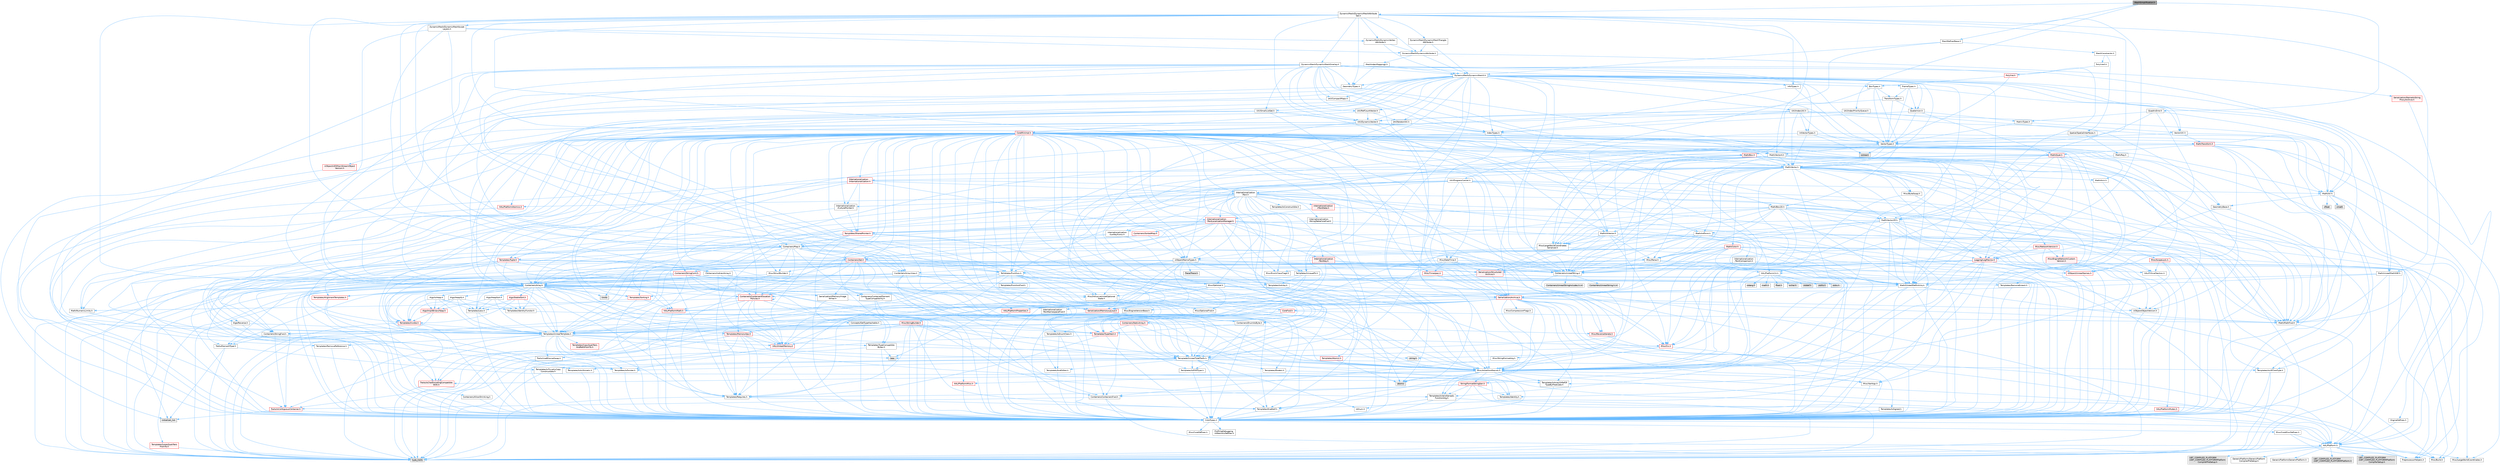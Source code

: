 digraph "MeshSimplification.h"
{
 // INTERACTIVE_SVG=YES
 // LATEX_PDF_SIZE
  bgcolor="transparent";
  edge [fontname=Helvetica,fontsize=10,labelfontname=Helvetica,labelfontsize=10];
  node [fontname=Helvetica,fontsize=10,shape=box,height=0.2,width=0.4];
  Node1 [id="Node000001",label="MeshSimplification.h",height=0.2,width=0.4,color="gray40", fillcolor="grey60", style="filled", fontcolor="black",tooltip=" "];
  Node1 -> Node2 [id="edge1_Node000001_Node000002",color="steelblue1",style="solid",tooltip=" "];
  Node2 [id="Node000002",label="MeshRefinerBase.h",height=0.2,width=0.4,color="grey40", fillcolor="white", style="filled",URL="$dc/d16/MeshRefinerBase_8h.html",tooltip=" "];
  Node2 -> Node3 [id="edge2_Node000002_Node000003",color="steelblue1",style="solid",tooltip=" "];
  Node3 [id="Node000003",label="DynamicMesh/DynamicMesh3.h",height=0.2,width=0.4,color="grey40", fillcolor="white", style="filled",URL="$d5/d34/DynamicMesh3_8h.html",tooltip=" "];
  Node3 -> Node4 [id="edge3_Node000003_Node000004",color="steelblue1",style="solid",tooltip=" "];
  Node4 [id="Node000004",label="BoxTypes.h",height=0.2,width=0.4,color="grey40", fillcolor="white", style="filled",URL="$d2/da2/BoxTypes_8h.html",tooltip=" "];
  Node4 -> Node5 [id="edge4_Node000004_Node000005",color="steelblue1",style="solid",tooltip=" "];
  Node5 [id="Node000005",label="Math/Box.h",height=0.2,width=0.4,color="red", fillcolor="#FFF0F0", style="filled",URL="$de/d0f/Box_8h.html",tooltip=" "];
  Node5 -> Node6 [id="edge5_Node000005_Node000006",color="steelblue1",style="solid",tooltip=" "];
  Node6 [id="Node000006",label="CoreTypes.h",height=0.2,width=0.4,color="grey40", fillcolor="white", style="filled",URL="$dc/dec/CoreTypes_8h.html",tooltip=" "];
  Node6 -> Node7 [id="edge6_Node000006_Node000007",color="steelblue1",style="solid",tooltip=" "];
  Node7 [id="Node000007",label="HAL/Platform.h",height=0.2,width=0.4,color="grey40", fillcolor="white", style="filled",URL="$d9/dd0/Platform_8h.html",tooltip=" "];
  Node7 -> Node8 [id="edge7_Node000007_Node000008",color="steelblue1",style="solid",tooltip=" "];
  Node8 [id="Node000008",label="Misc/Build.h",height=0.2,width=0.4,color="grey40", fillcolor="white", style="filled",URL="$d3/dbb/Build_8h.html",tooltip=" "];
  Node7 -> Node9 [id="edge8_Node000007_Node000009",color="steelblue1",style="solid",tooltip=" "];
  Node9 [id="Node000009",label="Misc/LargeWorldCoordinates.h",height=0.2,width=0.4,color="grey40", fillcolor="white", style="filled",URL="$d2/dcb/LargeWorldCoordinates_8h.html",tooltip=" "];
  Node7 -> Node10 [id="edge9_Node000007_Node000010",color="steelblue1",style="solid",tooltip=" "];
  Node10 [id="Node000010",label="type_traits",height=0.2,width=0.4,color="grey60", fillcolor="#E0E0E0", style="filled",tooltip=" "];
  Node7 -> Node11 [id="edge10_Node000007_Node000011",color="steelblue1",style="solid",tooltip=" "];
  Node11 [id="Node000011",label="PreprocessorHelpers.h",height=0.2,width=0.4,color="grey40", fillcolor="white", style="filled",URL="$db/ddb/PreprocessorHelpers_8h.html",tooltip=" "];
  Node7 -> Node12 [id="edge11_Node000007_Node000012",color="steelblue1",style="solid",tooltip=" "];
  Node12 [id="Node000012",label="UBT_COMPILED_PLATFORM\l/UBT_COMPILED_PLATFORMPlatform\lCompilerPreSetup.h",height=0.2,width=0.4,color="grey60", fillcolor="#E0E0E0", style="filled",tooltip=" "];
  Node7 -> Node13 [id="edge12_Node000007_Node000013",color="steelblue1",style="solid",tooltip=" "];
  Node13 [id="Node000013",label="GenericPlatform/GenericPlatform\lCompilerPreSetup.h",height=0.2,width=0.4,color="grey40", fillcolor="white", style="filled",URL="$d9/dc8/GenericPlatformCompilerPreSetup_8h.html",tooltip=" "];
  Node7 -> Node14 [id="edge13_Node000007_Node000014",color="steelblue1",style="solid",tooltip=" "];
  Node14 [id="Node000014",label="GenericPlatform/GenericPlatform.h",height=0.2,width=0.4,color="grey40", fillcolor="white", style="filled",URL="$d6/d84/GenericPlatform_8h.html",tooltip=" "];
  Node7 -> Node15 [id="edge14_Node000007_Node000015",color="steelblue1",style="solid",tooltip=" "];
  Node15 [id="Node000015",label="UBT_COMPILED_PLATFORM\l/UBT_COMPILED_PLATFORMPlatform.h",height=0.2,width=0.4,color="grey60", fillcolor="#E0E0E0", style="filled",tooltip=" "];
  Node7 -> Node16 [id="edge15_Node000007_Node000016",color="steelblue1",style="solid",tooltip=" "];
  Node16 [id="Node000016",label="UBT_COMPILED_PLATFORM\l/UBT_COMPILED_PLATFORMPlatform\lCompilerSetup.h",height=0.2,width=0.4,color="grey60", fillcolor="#E0E0E0", style="filled",tooltip=" "];
  Node6 -> Node17 [id="edge16_Node000006_Node000017",color="steelblue1",style="solid",tooltip=" "];
  Node17 [id="Node000017",label="ProfilingDebugging\l/UMemoryDefines.h",height=0.2,width=0.4,color="grey40", fillcolor="white", style="filled",URL="$d2/da2/UMemoryDefines_8h.html",tooltip=" "];
  Node6 -> Node18 [id="edge17_Node000006_Node000018",color="steelblue1",style="solid",tooltip=" "];
  Node18 [id="Node000018",label="Misc/CoreMiscDefines.h",height=0.2,width=0.4,color="grey40", fillcolor="white", style="filled",URL="$da/d38/CoreMiscDefines_8h.html",tooltip=" "];
  Node18 -> Node7 [id="edge18_Node000018_Node000007",color="steelblue1",style="solid",tooltip=" "];
  Node18 -> Node11 [id="edge19_Node000018_Node000011",color="steelblue1",style="solid",tooltip=" "];
  Node6 -> Node19 [id="edge20_Node000006_Node000019",color="steelblue1",style="solid",tooltip=" "];
  Node19 [id="Node000019",label="Misc/CoreDefines.h",height=0.2,width=0.4,color="grey40", fillcolor="white", style="filled",URL="$d3/dd2/CoreDefines_8h.html",tooltip=" "];
  Node5 -> Node20 [id="edge21_Node000005_Node000020",color="steelblue1",style="solid",tooltip=" "];
  Node20 [id="Node000020",label="Misc/AssertionMacros.h",height=0.2,width=0.4,color="grey40", fillcolor="white", style="filled",URL="$d0/dfa/AssertionMacros_8h.html",tooltip=" "];
  Node20 -> Node6 [id="edge22_Node000020_Node000006",color="steelblue1",style="solid",tooltip=" "];
  Node20 -> Node7 [id="edge23_Node000020_Node000007",color="steelblue1",style="solid",tooltip=" "];
  Node20 -> Node21 [id="edge24_Node000020_Node000021",color="steelblue1",style="solid",tooltip=" "];
  Node21 [id="Node000021",label="HAL/PlatformMisc.h",height=0.2,width=0.4,color="red", fillcolor="#FFF0F0", style="filled",URL="$d0/df5/PlatformMisc_8h.html",tooltip=" "];
  Node21 -> Node6 [id="edge25_Node000021_Node000006",color="steelblue1",style="solid",tooltip=" "];
  Node20 -> Node11 [id="edge26_Node000020_Node000011",color="steelblue1",style="solid",tooltip=" "];
  Node20 -> Node57 [id="edge27_Node000020_Node000057",color="steelblue1",style="solid",tooltip=" "];
  Node57 [id="Node000057",label="Templates/EnableIf.h",height=0.2,width=0.4,color="grey40", fillcolor="white", style="filled",URL="$d7/d60/EnableIf_8h.html",tooltip=" "];
  Node57 -> Node6 [id="edge28_Node000057_Node000006",color="steelblue1",style="solid",tooltip=" "];
  Node20 -> Node58 [id="edge29_Node000020_Node000058",color="steelblue1",style="solid",tooltip=" "];
  Node58 [id="Node000058",label="Templates/IsArrayOrRefOf\lTypeByPredicate.h",height=0.2,width=0.4,color="grey40", fillcolor="white", style="filled",URL="$d6/da1/IsArrayOrRefOfTypeByPredicate_8h.html",tooltip=" "];
  Node58 -> Node6 [id="edge30_Node000058_Node000006",color="steelblue1",style="solid",tooltip=" "];
  Node20 -> Node59 [id="edge31_Node000020_Node000059",color="steelblue1",style="solid",tooltip=" "];
  Node59 [id="Node000059",label="Templates/IsValidVariadic\lFunctionArg.h",height=0.2,width=0.4,color="grey40", fillcolor="white", style="filled",URL="$d0/dc8/IsValidVariadicFunctionArg_8h.html",tooltip=" "];
  Node59 -> Node6 [id="edge32_Node000059_Node000006",color="steelblue1",style="solid",tooltip=" "];
  Node59 -> Node60 [id="edge33_Node000059_Node000060",color="steelblue1",style="solid",tooltip=" "];
  Node60 [id="Node000060",label="IsEnum.h",height=0.2,width=0.4,color="grey40", fillcolor="white", style="filled",URL="$d4/de5/IsEnum_8h.html",tooltip=" "];
  Node59 -> Node10 [id="edge34_Node000059_Node000010",color="steelblue1",style="solid",tooltip=" "];
  Node20 -> Node61 [id="edge35_Node000020_Node000061",color="steelblue1",style="solid",tooltip=" "];
  Node61 [id="Node000061",label="Traits/IsCharEncodingCompatible\lWith.h",height=0.2,width=0.4,color="red", fillcolor="#FFF0F0", style="filled",URL="$df/dd1/IsCharEncodingCompatibleWith_8h.html",tooltip=" "];
  Node61 -> Node10 [id="edge36_Node000061_Node000010",color="steelblue1",style="solid",tooltip=" "];
  Node20 -> Node63 [id="edge37_Node000020_Node000063",color="steelblue1",style="solid",tooltip=" "];
  Node63 [id="Node000063",label="Misc/VarArgs.h",height=0.2,width=0.4,color="grey40", fillcolor="white", style="filled",URL="$d5/d6f/VarArgs_8h.html",tooltip=" "];
  Node63 -> Node6 [id="edge38_Node000063_Node000006",color="steelblue1",style="solid",tooltip=" "];
  Node20 -> Node64 [id="edge39_Node000020_Node000064",color="steelblue1",style="solid",tooltip=" "];
  Node64 [id="Node000064",label="String/FormatStringSan.h",height=0.2,width=0.4,color="red", fillcolor="#FFF0F0", style="filled",URL="$d3/d8b/FormatStringSan_8h.html",tooltip=" "];
  Node64 -> Node10 [id="edge40_Node000064_Node000010",color="steelblue1",style="solid",tooltip=" "];
  Node64 -> Node6 [id="edge41_Node000064_Node000006",color="steelblue1",style="solid",tooltip=" "];
  Node64 -> Node65 [id="edge42_Node000064_Node000065",color="steelblue1",style="solid",tooltip=" "];
  Node65 [id="Node000065",label="Templates/Requires.h",height=0.2,width=0.4,color="grey40", fillcolor="white", style="filled",URL="$dc/d96/Requires_8h.html",tooltip=" "];
  Node65 -> Node57 [id="edge43_Node000065_Node000057",color="steelblue1",style="solid",tooltip=" "];
  Node65 -> Node10 [id="edge44_Node000065_Node000010",color="steelblue1",style="solid",tooltip=" "];
  Node64 -> Node66 [id="edge45_Node000064_Node000066",color="steelblue1",style="solid",tooltip=" "];
  Node66 [id="Node000066",label="Templates/Identity.h",height=0.2,width=0.4,color="grey40", fillcolor="white", style="filled",URL="$d0/dd5/Identity_8h.html",tooltip=" "];
  Node64 -> Node59 [id="edge46_Node000064_Node000059",color="steelblue1",style="solid",tooltip=" "];
  Node64 -> Node29 [id="edge47_Node000064_Node000029",color="steelblue1",style="solid",tooltip=" "];
  Node29 [id="Node000029",label="Containers/ContainersFwd.h",height=0.2,width=0.4,color="grey40", fillcolor="white", style="filled",URL="$d4/d0a/ContainersFwd_8h.html",tooltip=" "];
  Node29 -> Node7 [id="edge48_Node000029_Node000007",color="steelblue1",style="solid",tooltip=" "];
  Node29 -> Node6 [id="edge49_Node000029_Node000006",color="steelblue1",style="solid",tooltip=" "];
  Node29 -> Node26 [id="edge50_Node000029_Node000026",color="steelblue1",style="solid",tooltip=" "];
  Node26 [id="Node000026",label="Traits/IsContiguousContainer.h",height=0.2,width=0.4,color="red", fillcolor="#FFF0F0", style="filled",URL="$d5/d3c/IsContiguousContainer_8h.html",tooltip=" "];
  Node26 -> Node6 [id="edge51_Node000026_Node000006",color="steelblue1",style="solid",tooltip=" "];
  Node26 -> Node25 [id="edge52_Node000026_Node000025",color="steelblue1",style="solid",tooltip=" "];
  Node25 [id="Node000025",label="initializer_list",height=0.2,width=0.4,color="grey60", fillcolor="#E0E0E0", style="filled",tooltip=" "];
  Node20 -> Node70 [id="edge53_Node000020_Node000070",color="steelblue1",style="solid",tooltip=" "];
  Node70 [id="Node000070",label="atomic",height=0.2,width=0.4,color="grey60", fillcolor="#E0E0E0", style="filled",tooltip=" "];
  Node5 -> Node30 [id="edge54_Node000005_Node000030",color="steelblue1",style="solid",tooltip=" "];
  Node30 [id="Node000030",label="Math/MathFwd.h",height=0.2,width=0.4,color="grey40", fillcolor="white", style="filled",URL="$d2/d10/MathFwd_8h.html",tooltip=" "];
  Node30 -> Node7 [id="edge55_Node000030_Node000007",color="steelblue1",style="solid",tooltip=" "];
  Node5 -> Node71 [id="edge56_Node000005_Node000071",color="steelblue1",style="solid",tooltip=" "];
  Node71 [id="Node000071",label="Math/UnrealMathUtility.h",height=0.2,width=0.4,color="grey40", fillcolor="white", style="filled",URL="$db/db8/UnrealMathUtility_8h.html",tooltip=" "];
  Node71 -> Node6 [id="edge57_Node000071_Node000006",color="steelblue1",style="solid",tooltip=" "];
  Node71 -> Node20 [id="edge58_Node000071_Node000020",color="steelblue1",style="solid",tooltip=" "];
  Node71 -> Node72 [id="edge59_Node000071_Node000072",color="steelblue1",style="solid",tooltip=" "];
  Node72 [id="Node000072",label="HAL/PlatformMath.h",height=0.2,width=0.4,color="red", fillcolor="#FFF0F0", style="filled",URL="$dc/d53/PlatformMath_8h.html",tooltip=" "];
  Node72 -> Node6 [id="edge60_Node000072_Node000006",color="steelblue1",style="solid",tooltip=" "];
  Node71 -> Node30 [id="edge61_Node000071_Node000030",color="steelblue1",style="solid",tooltip=" "];
  Node71 -> Node66 [id="edge62_Node000071_Node000066",color="steelblue1",style="solid",tooltip=" "];
  Node71 -> Node65 [id="edge63_Node000071_Node000065",color="steelblue1",style="solid",tooltip=" "];
  Node5 -> Node91 [id="edge64_Node000005_Node000091",color="steelblue1",style="solid",tooltip=" "];
  Node91 [id="Node000091",label="Containers/UnrealString.h",height=0.2,width=0.4,color="grey40", fillcolor="white", style="filled",URL="$d5/dba/UnrealString_8h.html",tooltip=" "];
  Node91 -> Node92 [id="edge65_Node000091_Node000092",color="steelblue1",style="solid",tooltip=" "];
  Node92 [id="Node000092",label="Containers/UnrealStringIncludes.h.inl",height=0.2,width=0.4,color="grey60", fillcolor="#E0E0E0", style="filled",tooltip=" "];
  Node91 -> Node93 [id="edge66_Node000091_Node000093",color="steelblue1",style="solid",tooltip=" "];
  Node93 [id="Node000093",label="Containers/UnrealString.h.inl",height=0.2,width=0.4,color="grey60", fillcolor="#E0E0E0", style="filled",tooltip=" "];
  Node91 -> Node94 [id="edge67_Node000091_Node000094",color="steelblue1",style="solid",tooltip=" "];
  Node94 [id="Node000094",label="Misc/StringFormatArg.h",height=0.2,width=0.4,color="grey40", fillcolor="white", style="filled",URL="$d2/d16/StringFormatArg_8h.html",tooltip=" "];
  Node94 -> Node29 [id="edge68_Node000094_Node000029",color="steelblue1",style="solid",tooltip=" "];
  Node5 -> Node95 [id="edge69_Node000005_Node000095",color="steelblue1",style="solid",tooltip=" "];
  Node95 [id="Node000095",label="Math/Vector.h",height=0.2,width=0.4,color="grey40", fillcolor="white", style="filled",URL="$d6/dbe/Vector_8h.html",tooltip=" "];
  Node95 -> Node6 [id="edge70_Node000095_Node000006",color="steelblue1",style="solid",tooltip=" "];
  Node95 -> Node20 [id="edge71_Node000095_Node000020",color="steelblue1",style="solid",tooltip=" "];
  Node95 -> Node30 [id="edge72_Node000095_Node000030",color="steelblue1",style="solid",tooltip=" "];
  Node95 -> Node43 [id="edge73_Node000095_Node000043",color="steelblue1",style="solid",tooltip=" "];
  Node43 [id="Node000043",label="Math/NumericLimits.h",height=0.2,width=0.4,color="grey40", fillcolor="white", style="filled",URL="$df/d1b/NumericLimits_8h.html",tooltip=" "];
  Node43 -> Node6 [id="edge74_Node000043_Node000006",color="steelblue1",style="solid",tooltip=" "];
  Node95 -> Node96 [id="edge75_Node000095_Node000096",color="steelblue1",style="solid",tooltip=" "];
  Node96 [id="Node000096",label="Misc/Crc.h",height=0.2,width=0.4,color="red", fillcolor="#FFF0F0", style="filled",URL="$d4/dd2/Crc_8h.html",tooltip=" "];
  Node96 -> Node6 [id="edge76_Node000096_Node000006",color="steelblue1",style="solid",tooltip=" "];
  Node96 -> Node20 [id="edge77_Node000096_Node000020",color="steelblue1",style="solid",tooltip=" "];
  Node96 -> Node78 [id="edge78_Node000096_Node000078",color="steelblue1",style="solid",tooltip=" "];
  Node78 [id="Node000078",label="Templates/UnrealTypeTraits.h",height=0.2,width=0.4,color="grey40", fillcolor="white", style="filled",URL="$d2/d2d/UnrealTypeTraits_8h.html",tooltip=" "];
  Node78 -> Node6 [id="edge79_Node000078_Node000006",color="steelblue1",style="solid",tooltip=" "];
  Node78 -> Node79 [id="edge80_Node000078_Node000079",color="steelblue1",style="solid",tooltip=" "];
  Node79 [id="Node000079",label="Templates/IsPointer.h",height=0.2,width=0.4,color="grey40", fillcolor="white", style="filled",URL="$d7/d05/IsPointer_8h.html",tooltip=" "];
  Node79 -> Node6 [id="edge81_Node000079_Node000006",color="steelblue1",style="solid",tooltip=" "];
  Node78 -> Node20 [id="edge82_Node000078_Node000020",color="steelblue1",style="solid",tooltip=" "];
  Node78 -> Node74 [id="edge83_Node000078_Node000074",color="steelblue1",style="solid",tooltip=" "];
  Node74 [id="Node000074",label="Templates/AndOrNot.h",height=0.2,width=0.4,color="grey40", fillcolor="white", style="filled",URL="$db/d0a/AndOrNot_8h.html",tooltip=" "];
  Node74 -> Node6 [id="edge84_Node000074_Node000006",color="steelblue1",style="solid",tooltip=" "];
  Node78 -> Node57 [id="edge85_Node000078_Node000057",color="steelblue1",style="solid",tooltip=" "];
  Node78 -> Node80 [id="edge86_Node000078_Node000080",color="steelblue1",style="solid",tooltip=" "];
  Node80 [id="Node000080",label="Templates/IsArithmetic.h",height=0.2,width=0.4,color="grey40", fillcolor="white", style="filled",URL="$d2/d5d/IsArithmetic_8h.html",tooltip=" "];
  Node80 -> Node6 [id="edge87_Node000080_Node000006",color="steelblue1",style="solid",tooltip=" "];
  Node78 -> Node60 [id="edge88_Node000078_Node000060",color="steelblue1",style="solid",tooltip=" "];
  Node78 -> Node81 [id="edge89_Node000078_Node000081",color="steelblue1",style="solid",tooltip=" "];
  Node81 [id="Node000081",label="Templates/Models.h",height=0.2,width=0.4,color="grey40", fillcolor="white", style="filled",URL="$d3/d0c/Models_8h.html",tooltip=" "];
  Node81 -> Node66 [id="edge90_Node000081_Node000066",color="steelblue1",style="solid",tooltip=" "];
  Node78 -> Node82 [id="edge91_Node000078_Node000082",color="steelblue1",style="solid",tooltip=" "];
  Node82 [id="Node000082",label="Templates/IsPODType.h",height=0.2,width=0.4,color="grey40", fillcolor="white", style="filled",URL="$d7/db1/IsPODType_8h.html",tooltip=" "];
  Node82 -> Node6 [id="edge92_Node000082_Node000006",color="steelblue1",style="solid",tooltip=" "];
  Node78 -> Node83 [id="edge93_Node000078_Node000083",color="steelblue1",style="solid",tooltip=" "];
  Node83 [id="Node000083",label="Templates/IsUECoreType.h",height=0.2,width=0.4,color="grey40", fillcolor="white", style="filled",URL="$d1/db8/IsUECoreType_8h.html",tooltip=" "];
  Node83 -> Node6 [id="edge94_Node000083_Node000006",color="steelblue1",style="solid",tooltip=" "];
  Node83 -> Node10 [id="edge95_Node000083_Node000010",color="steelblue1",style="solid",tooltip=" "];
  Node78 -> Node84 [id="edge96_Node000078_Node000084",color="steelblue1",style="solid",tooltip=" "];
  Node84 [id="Node000084",label="Templates/IsTriviallyCopy\lConstructible.h",height=0.2,width=0.4,color="grey40", fillcolor="white", style="filled",URL="$d3/d78/IsTriviallyCopyConstructible_8h.html",tooltip=" "];
  Node84 -> Node6 [id="edge97_Node000084_Node000006",color="steelblue1",style="solid",tooltip=" "];
  Node84 -> Node10 [id="edge98_Node000084_Node000010",color="steelblue1",style="solid",tooltip=" "];
  Node95 -> Node71 [id="edge99_Node000095_Node000071",color="steelblue1",style="solid",tooltip=" "];
  Node95 -> Node91 [id="edge100_Node000095_Node000091",color="steelblue1",style="solid",tooltip=" "];
  Node95 -> Node104 [id="edge101_Node000095_Node000104",color="steelblue1",style="solid",tooltip=" "];
  Node104 [id="Node000104",label="Misc/Parse.h",height=0.2,width=0.4,color="grey40", fillcolor="white", style="filled",URL="$dc/d71/Parse_8h.html",tooltip=" "];
  Node104 -> Node23 [id="edge102_Node000104_Node000023",color="steelblue1",style="solid",tooltip=" "];
  Node23 [id="Node000023",label="Containers/StringFwd.h",height=0.2,width=0.4,color="grey40", fillcolor="white", style="filled",URL="$df/d37/StringFwd_8h.html",tooltip=" "];
  Node23 -> Node6 [id="edge103_Node000023_Node000006",color="steelblue1",style="solid",tooltip=" "];
  Node23 -> Node24 [id="edge104_Node000023_Node000024",color="steelblue1",style="solid",tooltip=" "];
  Node24 [id="Node000024",label="Traits/ElementType.h",height=0.2,width=0.4,color="grey40", fillcolor="white", style="filled",URL="$d5/d4f/ElementType_8h.html",tooltip=" "];
  Node24 -> Node7 [id="edge105_Node000024_Node000007",color="steelblue1",style="solid",tooltip=" "];
  Node24 -> Node25 [id="edge106_Node000024_Node000025",color="steelblue1",style="solid",tooltip=" "];
  Node24 -> Node10 [id="edge107_Node000024_Node000010",color="steelblue1",style="solid",tooltip=" "];
  Node23 -> Node26 [id="edge108_Node000023_Node000026",color="steelblue1",style="solid",tooltip=" "];
  Node104 -> Node91 [id="edge109_Node000104_Node000091",color="steelblue1",style="solid",tooltip=" "];
  Node104 -> Node6 [id="edge110_Node000104_Node000006",color="steelblue1",style="solid",tooltip=" "];
  Node104 -> Node33 [id="edge111_Node000104_Node000033",color="steelblue1",style="solid",tooltip=" "];
  Node33 [id="Node000033",label="HAL/PlatformCrt.h",height=0.2,width=0.4,color="grey40", fillcolor="white", style="filled",URL="$d8/d75/PlatformCrt_8h.html",tooltip=" "];
  Node33 -> Node34 [id="edge112_Node000033_Node000034",color="steelblue1",style="solid",tooltip=" "];
  Node34 [id="Node000034",label="new",height=0.2,width=0.4,color="grey60", fillcolor="#E0E0E0", style="filled",tooltip=" "];
  Node33 -> Node35 [id="edge113_Node000033_Node000035",color="steelblue1",style="solid",tooltip=" "];
  Node35 [id="Node000035",label="wchar.h",height=0.2,width=0.4,color="grey60", fillcolor="#E0E0E0", style="filled",tooltip=" "];
  Node33 -> Node36 [id="edge114_Node000033_Node000036",color="steelblue1",style="solid",tooltip=" "];
  Node36 [id="Node000036",label="stddef.h",height=0.2,width=0.4,color="grey60", fillcolor="#E0E0E0", style="filled",tooltip=" "];
  Node33 -> Node37 [id="edge115_Node000033_Node000037",color="steelblue1",style="solid",tooltip=" "];
  Node37 [id="Node000037",label="stdlib.h",height=0.2,width=0.4,color="grey60", fillcolor="#E0E0E0", style="filled",tooltip=" "];
  Node33 -> Node38 [id="edge116_Node000033_Node000038",color="steelblue1",style="solid",tooltip=" "];
  Node38 [id="Node000038",label="stdio.h",height=0.2,width=0.4,color="grey60", fillcolor="#E0E0E0", style="filled",tooltip=" "];
  Node33 -> Node39 [id="edge117_Node000033_Node000039",color="steelblue1",style="solid",tooltip=" "];
  Node39 [id="Node000039",label="stdarg.h",height=0.2,width=0.4,color="grey60", fillcolor="#E0E0E0", style="filled",tooltip=" "];
  Node33 -> Node40 [id="edge118_Node000033_Node000040",color="steelblue1",style="solid",tooltip=" "];
  Node40 [id="Node000040",label="math.h",height=0.2,width=0.4,color="grey60", fillcolor="#E0E0E0", style="filled",tooltip=" "];
  Node33 -> Node41 [id="edge119_Node000033_Node000041",color="steelblue1",style="solid",tooltip=" "];
  Node41 [id="Node000041",label="float.h",height=0.2,width=0.4,color="grey60", fillcolor="#E0E0E0", style="filled",tooltip=" "];
  Node33 -> Node42 [id="edge120_Node000033_Node000042",color="steelblue1",style="solid",tooltip=" "];
  Node42 [id="Node000042",label="string.h",height=0.2,width=0.4,color="grey60", fillcolor="#E0E0E0", style="filled",tooltip=" "];
  Node104 -> Node8 [id="edge121_Node000104_Node000008",color="steelblue1",style="solid",tooltip=" "];
  Node104 -> Node45 [id="edge122_Node000104_Node000045",color="steelblue1",style="solid",tooltip=" "];
  Node45 [id="Node000045",label="Misc/EnumClassFlags.h",height=0.2,width=0.4,color="grey40", fillcolor="white", style="filled",URL="$d8/de7/EnumClassFlags_8h.html",tooltip=" "];
  Node104 -> Node105 [id="edge123_Node000104_Node000105",color="steelblue1",style="solid",tooltip=" "];
  Node105 [id="Node000105",label="Templates/Function.h",height=0.2,width=0.4,color="grey40", fillcolor="white", style="filled",URL="$df/df5/Function_8h.html",tooltip=" "];
  Node105 -> Node6 [id="edge124_Node000105_Node000006",color="steelblue1",style="solid",tooltip=" "];
  Node105 -> Node20 [id="edge125_Node000105_Node000020",color="steelblue1",style="solid",tooltip=" "];
  Node105 -> Node106 [id="edge126_Node000105_Node000106",color="steelblue1",style="solid",tooltip=" "];
  Node106 [id="Node000106",label="Misc/IntrusiveUnsetOptional\lState.h",height=0.2,width=0.4,color="grey40", fillcolor="white", style="filled",URL="$d2/d0a/IntrusiveUnsetOptionalState_8h.html",tooltip=" "];
  Node106 -> Node107 [id="edge127_Node000106_Node000107",color="steelblue1",style="solid",tooltip=" "];
  Node107 [id="Node000107",label="Misc/OptionalFwd.h",height=0.2,width=0.4,color="grey40", fillcolor="white", style="filled",URL="$dc/d50/OptionalFwd_8h.html",tooltip=" "];
  Node105 -> Node108 [id="edge128_Node000105_Node000108",color="steelblue1",style="solid",tooltip=" "];
  Node108 [id="Node000108",label="HAL/UnrealMemory.h",height=0.2,width=0.4,color="red", fillcolor="#FFF0F0", style="filled",URL="$d9/d96/UnrealMemory_8h.html",tooltip=" "];
  Node108 -> Node6 [id="edge129_Node000108_Node000006",color="steelblue1",style="solid",tooltip=" "];
  Node108 -> Node79 [id="edge130_Node000108_Node000079",color="steelblue1",style="solid",tooltip=" "];
  Node105 -> Node122 [id="edge131_Node000105_Node000122",color="steelblue1",style="solid",tooltip=" "];
  Node122 [id="Node000122",label="Templates/FunctionFwd.h",height=0.2,width=0.4,color="grey40", fillcolor="white", style="filled",URL="$d6/d54/FunctionFwd_8h.html",tooltip=" "];
  Node105 -> Node78 [id="edge132_Node000105_Node000078",color="steelblue1",style="solid",tooltip=" "];
  Node105 -> Node123 [id="edge133_Node000105_Node000123",color="steelblue1",style="solid",tooltip=" "];
  Node123 [id="Node000123",label="Templates/Invoke.h",height=0.2,width=0.4,color="red", fillcolor="#FFF0F0", style="filled",URL="$d7/deb/Invoke_8h.html",tooltip=" "];
  Node123 -> Node6 [id="edge134_Node000123_Node000006",color="steelblue1",style="solid",tooltip=" "];
  Node123 -> Node125 [id="edge135_Node000123_Node000125",color="steelblue1",style="solid",tooltip=" "];
  Node125 [id="Node000125",label="Templates/UnrealTemplate.h",height=0.2,width=0.4,color="grey40", fillcolor="white", style="filled",URL="$d4/d24/UnrealTemplate_8h.html",tooltip=" "];
  Node125 -> Node6 [id="edge136_Node000125_Node000006",color="steelblue1",style="solid",tooltip=" "];
  Node125 -> Node79 [id="edge137_Node000125_Node000079",color="steelblue1",style="solid",tooltip=" "];
  Node125 -> Node108 [id="edge138_Node000125_Node000108",color="steelblue1",style="solid",tooltip=" "];
  Node125 -> Node126 [id="edge139_Node000125_Node000126",color="steelblue1",style="solid",tooltip=" "];
  Node126 [id="Node000126",label="Templates/CopyQualifiers\lAndRefsFromTo.h",height=0.2,width=0.4,color="red", fillcolor="#FFF0F0", style="filled",URL="$d3/db3/CopyQualifiersAndRefsFromTo_8h.html",tooltip=" "];
  Node125 -> Node78 [id="edge140_Node000125_Node000078",color="steelblue1",style="solid",tooltip=" "];
  Node125 -> Node76 [id="edge141_Node000125_Node000076",color="steelblue1",style="solid",tooltip=" "];
  Node76 [id="Node000076",label="Templates/RemoveReference.h",height=0.2,width=0.4,color="grey40", fillcolor="white", style="filled",URL="$da/dbe/RemoveReference_8h.html",tooltip=" "];
  Node76 -> Node6 [id="edge142_Node000076_Node000006",color="steelblue1",style="solid",tooltip=" "];
  Node125 -> Node65 [id="edge143_Node000125_Node000065",color="steelblue1",style="solid",tooltip=" "];
  Node125 -> Node88 [id="edge144_Node000125_Node000088",color="steelblue1",style="solid",tooltip=" "];
  Node88 [id="Node000088",label="Templates/TypeCompatible\lBytes.h",height=0.2,width=0.4,color="grey40", fillcolor="white", style="filled",URL="$df/d0a/TypeCompatibleBytes_8h.html",tooltip=" "];
  Node88 -> Node6 [id="edge145_Node000088_Node000006",color="steelblue1",style="solid",tooltip=" "];
  Node88 -> Node42 [id="edge146_Node000088_Node000042",color="steelblue1",style="solid",tooltip=" "];
  Node88 -> Node34 [id="edge147_Node000088_Node000034",color="steelblue1",style="solid",tooltip=" "];
  Node88 -> Node10 [id="edge148_Node000088_Node000010",color="steelblue1",style="solid",tooltip=" "];
  Node125 -> Node66 [id="edge149_Node000125_Node000066",color="steelblue1",style="solid",tooltip=" "];
  Node125 -> Node26 [id="edge150_Node000125_Node000026",color="steelblue1",style="solid",tooltip=" "];
  Node125 -> Node128 [id="edge151_Node000125_Node000128",color="steelblue1",style="solid",tooltip=" "];
  Node128 [id="Node000128",label="Traits/UseBitwiseSwap.h",height=0.2,width=0.4,color="grey40", fillcolor="white", style="filled",URL="$db/df3/UseBitwiseSwap_8h.html",tooltip=" "];
  Node128 -> Node6 [id="edge152_Node000128_Node000006",color="steelblue1",style="solid",tooltip=" "];
  Node128 -> Node10 [id="edge153_Node000128_Node000010",color="steelblue1",style="solid",tooltip=" "];
  Node125 -> Node10 [id="edge154_Node000125_Node000010",color="steelblue1",style="solid",tooltip=" "];
  Node123 -> Node10 [id="edge155_Node000123_Node000010",color="steelblue1",style="solid",tooltip=" "];
  Node105 -> Node125 [id="edge156_Node000105_Node000125",color="steelblue1",style="solid",tooltip=" "];
  Node105 -> Node65 [id="edge157_Node000105_Node000065",color="steelblue1",style="solid",tooltip=" "];
  Node105 -> Node71 [id="edge158_Node000105_Node000071",color="steelblue1",style="solid",tooltip=" "];
  Node105 -> Node34 [id="edge159_Node000105_Node000034",color="steelblue1",style="solid",tooltip=" "];
  Node105 -> Node10 [id="edge160_Node000105_Node000010",color="steelblue1",style="solid",tooltip=" "];
  Node95 -> Node129 [id="edge161_Node000095_Node000129",color="steelblue1",style="solid",tooltip=" "];
  Node129 [id="Node000129",label="Misc/LargeWorldCoordinates\lSerializer.h",height=0.2,width=0.4,color="grey40", fillcolor="white", style="filled",URL="$d7/df9/LargeWorldCoordinatesSerializer_8h.html",tooltip=" "];
  Node129 -> Node130 [id="edge162_Node000129_Node000130",color="steelblue1",style="solid",tooltip=" "];
  Node130 [id="Node000130",label="UObject/NameTypes.h",height=0.2,width=0.4,color="grey40", fillcolor="white", style="filled",URL="$d6/d35/NameTypes_8h.html",tooltip=" "];
  Node130 -> Node6 [id="edge163_Node000130_Node000006",color="steelblue1",style="solid",tooltip=" "];
  Node130 -> Node20 [id="edge164_Node000130_Node000020",color="steelblue1",style="solid",tooltip=" "];
  Node130 -> Node108 [id="edge165_Node000130_Node000108",color="steelblue1",style="solid",tooltip=" "];
  Node130 -> Node78 [id="edge166_Node000130_Node000078",color="steelblue1",style="solid",tooltip=" "];
  Node130 -> Node125 [id="edge167_Node000130_Node000125",color="steelblue1",style="solid",tooltip=" "];
  Node130 -> Node91 [id="edge168_Node000130_Node000091",color="steelblue1",style="solid",tooltip=" "];
  Node130 -> Node131 [id="edge169_Node000130_Node000131",color="steelblue1",style="solid",tooltip=" "];
  Node131 [id="Node000131",label="HAL/CriticalSection.h",height=0.2,width=0.4,color="grey40", fillcolor="white", style="filled",URL="$d6/d90/CriticalSection_8h.html",tooltip=" "];
  Node131 -> Node132 [id="edge170_Node000131_Node000132",color="steelblue1",style="solid",tooltip=" "];
  Node132 [id="Node000132",label="HAL/PlatformMutex.h",height=0.2,width=0.4,color="red", fillcolor="#FFF0F0", style="filled",URL="$d9/d0b/PlatformMutex_8h.html",tooltip=" "];
  Node132 -> Node6 [id="edge171_Node000132_Node000006",color="steelblue1",style="solid",tooltip=" "];
  Node130 -> Node134 [id="edge172_Node000130_Node000134",color="steelblue1",style="solid",tooltip=" "];
  Node134 [id="Node000134",label="Containers/StringConv.h",height=0.2,width=0.4,color="red", fillcolor="#FFF0F0", style="filled",URL="$d3/ddf/StringConv_8h.html",tooltip=" "];
  Node134 -> Node6 [id="edge173_Node000134_Node000006",color="steelblue1",style="solid",tooltip=" "];
  Node134 -> Node20 [id="edge174_Node000134_Node000020",color="steelblue1",style="solid",tooltip=" "];
  Node134 -> Node135 [id="edge175_Node000134_Node000135",color="steelblue1",style="solid",tooltip=" "];
  Node135 [id="Node000135",label="Containers/ContainerAllocation\lPolicies.h",height=0.2,width=0.4,color="red", fillcolor="#FFF0F0", style="filled",URL="$d7/dff/ContainerAllocationPolicies_8h.html",tooltip=" "];
  Node135 -> Node6 [id="edge176_Node000135_Node000006",color="steelblue1",style="solid",tooltip=" "];
  Node135 -> Node135 [id="edge177_Node000135_Node000135",color="steelblue1",style="solid",tooltip=" "];
  Node135 -> Node72 [id="edge178_Node000135_Node000072",color="steelblue1",style="solid",tooltip=" "];
  Node135 -> Node108 [id="edge179_Node000135_Node000108",color="steelblue1",style="solid",tooltip=" "];
  Node135 -> Node43 [id="edge180_Node000135_Node000043",color="steelblue1",style="solid",tooltip=" "];
  Node135 -> Node20 [id="edge181_Node000135_Node000020",color="steelblue1",style="solid",tooltip=" "];
  Node135 -> Node138 [id="edge182_Node000135_Node000138",color="steelblue1",style="solid",tooltip=" "];
  Node138 [id="Node000138",label="Templates/MemoryOps.h",height=0.2,width=0.4,color="red", fillcolor="#FFF0F0", style="filled",URL="$db/dea/MemoryOps_8h.html",tooltip=" "];
  Node138 -> Node6 [id="edge183_Node000138_Node000006",color="steelblue1",style="solid",tooltip=" "];
  Node138 -> Node108 [id="edge184_Node000138_Node000108",color="steelblue1",style="solid",tooltip=" "];
  Node138 -> Node84 [id="edge185_Node000138_Node000084",color="steelblue1",style="solid",tooltip=" "];
  Node138 -> Node65 [id="edge186_Node000138_Node000065",color="steelblue1",style="solid",tooltip=" "];
  Node138 -> Node78 [id="edge187_Node000138_Node000078",color="steelblue1",style="solid",tooltip=" "];
  Node138 -> Node128 [id="edge188_Node000138_Node000128",color="steelblue1",style="solid",tooltip=" "];
  Node138 -> Node34 [id="edge189_Node000138_Node000034",color="steelblue1",style="solid",tooltip=" "];
  Node138 -> Node10 [id="edge190_Node000138_Node000010",color="steelblue1",style="solid",tooltip=" "];
  Node135 -> Node88 [id="edge191_Node000135_Node000088",color="steelblue1",style="solid",tooltip=" "];
  Node135 -> Node10 [id="edge192_Node000135_Node000010",color="steelblue1",style="solid",tooltip=" "];
  Node134 -> Node139 [id="edge193_Node000134_Node000139",color="steelblue1",style="solid",tooltip=" "];
  Node139 [id="Node000139",label="Containers/Array.h",height=0.2,width=0.4,color="grey40", fillcolor="white", style="filled",URL="$df/dd0/Array_8h.html",tooltip=" "];
  Node139 -> Node6 [id="edge194_Node000139_Node000006",color="steelblue1",style="solid",tooltip=" "];
  Node139 -> Node20 [id="edge195_Node000139_Node000020",color="steelblue1",style="solid",tooltip=" "];
  Node139 -> Node106 [id="edge196_Node000139_Node000106",color="steelblue1",style="solid",tooltip=" "];
  Node139 -> Node140 [id="edge197_Node000139_Node000140",color="steelblue1",style="solid",tooltip=" "];
  Node140 [id="Node000140",label="Misc/ReverseIterate.h",height=0.2,width=0.4,color="red", fillcolor="#FFF0F0", style="filled",URL="$db/de3/ReverseIterate_8h.html",tooltip=" "];
  Node140 -> Node7 [id="edge198_Node000140_Node000007",color="steelblue1",style="solid",tooltip=" "];
  Node139 -> Node108 [id="edge199_Node000139_Node000108",color="steelblue1",style="solid",tooltip=" "];
  Node139 -> Node78 [id="edge200_Node000139_Node000078",color="steelblue1",style="solid",tooltip=" "];
  Node139 -> Node125 [id="edge201_Node000139_Node000125",color="steelblue1",style="solid",tooltip=" "];
  Node139 -> Node142 [id="edge202_Node000139_Node000142",color="steelblue1",style="solid",tooltip=" "];
  Node142 [id="Node000142",label="Containers/AllowShrinking.h",height=0.2,width=0.4,color="grey40", fillcolor="white", style="filled",URL="$d7/d1a/AllowShrinking_8h.html",tooltip=" "];
  Node142 -> Node6 [id="edge203_Node000142_Node000006",color="steelblue1",style="solid",tooltip=" "];
  Node139 -> Node135 [id="edge204_Node000139_Node000135",color="steelblue1",style="solid",tooltip=" "];
  Node139 -> Node143 [id="edge205_Node000139_Node000143",color="steelblue1",style="solid",tooltip=" "];
  Node143 [id="Node000143",label="Containers/ContainerElement\lTypeCompatibility.h",height=0.2,width=0.4,color="grey40", fillcolor="white", style="filled",URL="$df/ddf/ContainerElementTypeCompatibility_8h.html",tooltip=" "];
  Node143 -> Node6 [id="edge206_Node000143_Node000006",color="steelblue1",style="solid",tooltip=" "];
  Node143 -> Node78 [id="edge207_Node000143_Node000078",color="steelblue1",style="solid",tooltip=" "];
  Node139 -> Node144 [id="edge208_Node000139_Node000144",color="steelblue1",style="solid",tooltip=" "];
  Node144 [id="Node000144",label="Serialization/Archive.h",height=0.2,width=0.4,color="red", fillcolor="#FFF0F0", style="filled",URL="$d7/d3b/Archive_8h.html",tooltip=" "];
  Node144 -> Node28 [id="edge209_Node000144_Node000028",color="steelblue1",style="solid",tooltip=" "];
  Node28 [id="Node000028",label="CoreFwd.h",height=0.2,width=0.4,color="red", fillcolor="#FFF0F0", style="filled",URL="$d1/d1e/CoreFwd_8h.html",tooltip=" "];
  Node28 -> Node6 [id="edge210_Node000028_Node000006",color="steelblue1",style="solid",tooltip=" "];
  Node28 -> Node29 [id="edge211_Node000028_Node000029",color="steelblue1",style="solid",tooltip=" "];
  Node28 -> Node30 [id="edge212_Node000028_Node000030",color="steelblue1",style="solid",tooltip=" "];
  Node144 -> Node6 [id="edge213_Node000144_Node000006",color="steelblue1",style="solid",tooltip=" "];
  Node144 -> Node145 [id="edge214_Node000144_Node000145",color="steelblue1",style="solid",tooltip=" "];
  Node145 [id="Node000145",label="HAL/PlatformProperties.h",height=0.2,width=0.4,color="red", fillcolor="#FFF0F0", style="filled",URL="$d9/db0/PlatformProperties_8h.html",tooltip=" "];
  Node145 -> Node6 [id="edge215_Node000145_Node000006",color="steelblue1",style="solid",tooltip=" "];
  Node144 -> Node148 [id="edge216_Node000144_Node000148",color="steelblue1",style="solid",tooltip=" "];
  Node148 [id="Node000148",label="Internationalization\l/TextNamespaceFwd.h",height=0.2,width=0.4,color="grey40", fillcolor="white", style="filled",URL="$d8/d97/TextNamespaceFwd_8h.html",tooltip=" "];
  Node148 -> Node6 [id="edge217_Node000148_Node000006",color="steelblue1",style="solid",tooltip=" "];
  Node144 -> Node30 [id="edge218_Node000144_Node000030",color="steelblue1",style="solid",tooltip=" "];
  Node144 -> Node20 [id="edge219_Node000144_Node000020",color="steelblue1",style="solid",tooltip=" "];
  Node144 -> Node8 [id="edge220_Node000144_Node000008",color="steelblue1",style="solid",tooltip=" "];
  Node144 -> Node44 [id="edge221_Node000144_Node000044",color="steelblue1",style="solid",tooltip=" "];
  Node44 [id="Node000044",label="Misc/CompressionFlags.h",height=0.2,width=0.4,color="grey40", fillcolor="white", style="filled",URL="$d9/d76/CompressionFlags_8h.html",tooltip=" "];
  Node144 -> Node149 [id="edge222_Node000144_Node000149",color="steelblue1",style="solid",tooltip=" "];
  Node149 [id="Node000149",label="Misc/EngineVersionBase.h",height=0.2,width=0.4,color="grey40", fillcolor="white", style="filled",URL="$d5/d2b/EngineVersionBase_8h.html",tooltip=" "];
  Node149 -> Node6 [id="edge223_Node000149_Node000006",color="steelblue1",style="solid",tooltip=" "];
  Node144 -> Node63 [id="edge224_Node000144_Node000063",color="steelblue1",style="solid",tooltip=" "];
  Node144 -> Node57 [id="edge225_Node000144_Node000057",color="steelblue1",style="solid",tooltip=" "];
  Node144 -> Node58 [id="edge226_Node000144_Node000058",color="steelblue1",style="solid",tooltip=" "];
  Node144 -> Node152 [id="edge227_Node000144_Node000152",color="steelblue1",style="solid",tooltip=" "];
  Node152 [id="Node000152",label="Templates/IsEnumClass.h",height=0.2,width=0.4,color="grey40", fillcolor="white", style="filled",URL="$d7/d15/IsEnumClass_8h.html",tooltip=" "];
  Node152 -> Node6 [id="edge228_Node000152_Node000006",color="steelblue1",style="solid",tooltip=" "];
  Node152 -> Node74 [id="edge229_Node000152_Node000074",color="steelblue1",style="solid",tooltip=" "];
  Node144 -> Node86 [id="edge230_Node000144_Node000086",color="steelblue1",style="solid",tooltip=" "];
  Node86 [id="Node000086",label="Templates/IsSigned.h",height=0.2,width=0.4,color="grey40", fillcolor="white", style="filled",URL="$d8/dd8/IsSigned_8h.html",tooltip=" "];
  Node86 -> Node6 [id="edge231_Node000086_Node000006",color="steelblue1",style="solid",tooltip=" "];
  Node144 -> Node59 [id="edge232_Node000144_Node000059",color="steelblue1",style="solid",tooltip=" "];
  Node144 -> Node125 [id="edge233_Node000144_Node000125",color="steelblue1",style="solid",tooltip=" "];
  Node144 -> Node61 [id="edge234_Node000144_Node000061",color="steelblue1",style="solid",tooltip=" "];
  Node144 -> Node153 [id="edge235_Node000144_Node000153",color="steelblue1",style="solid",tooltip=" "];
  Node153 [id="Node000153",label="UObject/ObjectVersion.h",height=0.2,width=0.4,color="grey40", fillcolor="white", style="filled",URL="$da/d63/ObjectVersion_8h.html",tooltip=" "];
  Node153 -> Node6 [id="edge236_Node000153_Node000006",color="steelblue1",style="solid",tooltip=" "];
  Node139 -> Node154 [id="edge237_Node000139_Node000154",color="steelblue1",style="solid",tooltip=" "];
  Node154 [id="Node000154",label="Serialization/MemoryImage\lWriter.h",height=0.2,width=0.4,color="grey40", fillcolor="white", style="filled",URL="$d0/d08/MemoryImageWriter_8h.html",tooltip=" "];
  Node154 -> Node6 [id="edge238_Node000154_Node000006",color="steelblue1",style="solid",tooltip=" "];
  Node154 -> Node155 [id="edge239_Node000154_Node000155",color="steelblue1",style="solid",tooltip=" "];
  Node155 [id="Node000155",label="Serialization/MemoryLayout.h",height=0.2,width=0.4,color="red", fillcolor="#FFF0F0", style="filled",URL="$d7/d66/MemoryLayout_8h.html",tooltip=" "];
  Node155 -> Node158 [id="edge240_Node000155_Node000158",color="steelblue1",style="solid",tooltip=" "];
  Node158 [id="Node000158",label="Containers/EnumAsByte.h",height=0.2,width=0.4,color="grey40", fillcolor="white", style="filled",URL="$d6/d9a/EnumAsByte_8h.html",tooltip=" "];
  Node158 -> Node6 [id="edge241_Node000158_Node000006",color="steelblue1",style="solid",tooltip=" "];
  Node158 -> Node82 [id="edge242_Node000158_Node000082",color="steelblue1",style="solid",tooltip=" "];
  Node158 -> Node159 [id="edge243_Node000158_Node000159",color="steelblue1",style="solid",tooltip=" "];
  Node159 [id="Node000159",label="Templates/TypeHash.h",height=0.2,width=0.4,color="red", fillcolor="#FFF0F0", style="filled",URL="$d1/d62/TypeHash_8h.html",tooltip=" "];
  Node159 -> Node6 [id="edge244_Node000159_Node000006",color="steelblue1",style="solid",tooltip=" "];
  Node159 -> Node65 [id="edge245_Node000159_Node000065",color="steelblue1",style="solid",tooltip=" "];
  Node159 -> Node96 [id="edge246_Node000159_Node000096",color="steelblue1",style="solid",tooltip=" "];
  Node159 -> Node10 [id="edge247_Node000159_Node000010",color="steelblue1",style="solid",tooltip=" "];
  Node155 -> Node23 [id="edge248_Node000155_Node000023",color="steelblue1",style="solid",tooltip=" "];
  Node155 -> Node108 [id="edge249_Node000155_Node000108",color="steelblue1",style="solid",tooltip=" "];
  Node155 -> Node57 [id="edge250_Node000155_Node000057",color="steelblue1",style="solid",tooltip=" "];
  Node155 -> Node81 [id="edge251_Node000155_Node000081",color="steelblue1",style="solid",tooltip=" "];
  Node155 -> Node125 [id="edge252_Node000155_Node000125",color="steelblue1",style="solid",tooltip=" "];
  Node139 -> Node163 [id="edge253_Node000139_Node000163",color="steelblue1",style="solid",tooltip=" "];
  Node163 [id="Node000163",label="Algo/Heapify.h",height=0.2,width=0.4,color="grey40", fillcolor="white", style="filled",URL="$d0/d2a/Heapify_8h.html",tooltip=" "];
  Node163 -> Node164 [id="edge254_Node000163_Node000164",color="steelblue1",style="solid",tooltip=" "];
  Node164 [id="Node000164",label="Algo/Impl/BinaryHeap.h",height=0.2,width=0.4,color="red", fillcolor="#FFF0F0", style="filled",URL="$d7/da3/Algo_2Impl_2BinaryHeap_8h.html",tooltip=" "];
  Node164 -> Node123 [id="edge255_Node000164_Node000123",color="steelblue1",style="solid",tooltip=" "];
  Node164 -> Node10 [id="edge256_Node000164_Node000010",color="steelblue1",style="solid",tooltip=" "];
  Node163 -> Node167 [id="edge257_Node000163_Node000167",color="steelblue1",style="solid",tooltip=" "];
  Node167 [id="Node000167",label="Templates/IdentityFunctor.h",height=0.2,width=0.4,color="grey40", fillcolor="white", style="filled",URL="$d7/d2e/IdentityFunctor_8h.html",tooltip=" "];
  Node167 -> Node7 [id="edge258_Node000167_Node000007",color="steelblue1",style="solid",tooltip=" "];
  Node163 -> Node123 [id="edge259_Node000163_Node000123",color="steelblue1",style="solid",tooltip=" "];
  Node163 -> Node168 [id="edge260_Node000163_Node000168",color="steelblue1",style="solid",tooltip=" "];
  Node168 [id="Node000168",label="Templates/Less.h",height=0.2,width=0.4,color="grey40", fillcolor="white", style="filled",URL="$de/dc8/Less_8h.html",tooltip=" "];
  Node168 -> Node6 [id="edge261_Node000168_Node000006",color="steelblue1",style="solid",tooltip=" "];
  Node168 -> Node125 [id="edge262_Node000168_Node000125",color="steelblue1",style="solid",tooltip=" "];
  Node163 -> Node125 [id="edge263_Node000163_Node000125",color="steelblue1",style="solid",tooltip=" "];
  Node139 -> Node169 [id="edge264_Node000139_Node000169",color="steelblue1",style="solid",tooltip=" "];
  Node169 [id="Node000169",label="Algo/HeapSort.h",height=0.2,width=0.4,color="grey40", fillcolor="white", style="filled",URL="$d3/d92/HeapSort_8h.html",tooltip=" "];
  Node169 -> Node164 [id="edge265_Node000169_Node000164",color="steelblue1",style="solid",tooltip=" "];
  Node169 -> Node167 [id="edge266_Node000169_Node000167",color="steelblue1",style="solid",tooltip=" "];
  Node169 -> Node168 [id="edge267_Node000169_Node000168",color="steelblue1",style="solid",tooltip=" "];
  Node169 -> Node125 [id="edge268_Node000169_Node000125",color="steelblue1",style="solid",tooltip=" "];
  Node139 -> Node170 [id="edge269_Node000139_Node000170",color="steelblue1",style="solid",tooltip=" "];
  Node170 [id="Node000170",label="Algo/IsHeap.h",height=0.2,width=0.4,color="grey40", fillcolor="white", style="filled",URL="$de/d32/IsHeap_8h.html",tooltip=" "];
  Node170 -> Node164 [id="edge270_Node000170_Node000164",color="steelblue1",style="solid",tooltip=" "];
  Node170 -> Node167 [id="edge271_Node000170_Node000167",color="steelblue1",style="solid",tooltip=" "];
  Node170 -> Node123 [id="edge272_Node000170_Node000123",color="steelblue1",style="solid",tooltip=" "];
  Node170 -> Node168 [id="edge273_Node000170_Node000168",color="steelblue1",style="solid",tooltip=" "];
  Node170 -> Node125 [id="edge274_Node000170_Node000125",color="steelblue1",style="solid",tooltip=" "];
  Node139 -> Node164 [id="edge275_Node000139_Node000164",color="steelblue1",style="solid",tooltip=" "];
  Node139 -> Node171 [id="edge276_Node000139_Node000171",color="steelblue1",style="solid",tooltip=" "];
  Node171 [id="Node000171",label="Algo/StableSort.h",height=0.2,width=0.4,color="red", fillcolor="#FFF0F0", style="filled",URL="$d7/d3c/StableSort_8h.html",tooltip=" "];
  Node171 -> Node167 [id="edge277_Node000171_Node000167",color="steelblue1",style="solid",tooltip=" "];
  Node171 -> Node123 [id="edge278_Node000171_Node000123",color="steelblue1",style="solid",tooltip=" "];
  Node171 -> Node168 [id="edge279_Node000171_Node000168",color="steelblue1",style="solid",tooltip=" "];
  Node171 -> Node125 [id="edge280_Node000171_Node000125",color="steelblue1",style="solid",tooltip=" "];
  Node139 -> Node174 [id="edge281_Node000139_Node000174",color="steelblue1",style="solid",tooltip=" "];
  Node174 [id="Node000174",label="Concepts/GetTypeHashable.h",height=0.2,width=0.4,color="grey40", fillcolor="white", style="filled",URL="$d3/da2/GetTypeHashable_8h.html",tooltip=" "];
  Node174 -> Node6 [id="edge282_Node000174_Node000006",color="steelblue1",style="solid",tooltip=" "];
  Node174 -> Node159 [id="edge283_Node000174_Node000159",color="steelblue1",style="solid",tooltip=" "];
  Node139 -> Node167 [id="edge284_Node000139_Node000167",color="steelblue1",style="solid",tooltip=" "];
  Node139 -> Node123 [id="edge285_Node000139_Node000123",color="steelblue1",style="solid",tooltip=" "];
  Node139 -> Node168 [id="edge286_Node000139_Node000168",color="steelblue1",style="solid",tooltip=" "];
  Node139 -> Node175 [id="edge287_Node000139_Node000175",color="steelblue1",style="solid",tooltip=" "];
  Node175 [id="Node000175",label="Templates/LosesQualifiers\lFromTo.h",height=0.2,width=0.4,color="red", fillcolor="#FFF0F0", style="filled",URL="$d2/db3/LosesQualifiersFromTo_8h.html",tooltip=" "];
  Node175 -> Node10 [id="edge288_Node000175_Node000010",color="steelblue1",style="solid",tooltip=" "];
  Node139 -> Node65 [id="edge289_Node000139_Node000065",color="steelblue1",style="solid",tooltip=" "];
  Node139 -> Node176 [id="edge290_Node000139_Node000176",color="steelblue1",style="solid",tooltip=" "];
  Node176 [id="Node000176",label="Templates/Sorting.h",height=0.2,width=0.4,color="red", fillcolor="#FFF0F0", style="filled",URL="$d3/d9e/Sorting_8h.html",tooltip=" "];
  Node176 -> Node6 [id="edge291_Node000176_Node000006",color="steelblue1",style="solid",tooltip=" "];
  Node176 -> Node72 [id="edge292_Node000176_Node000072",color="steelblue1",style="solid",tooltip=" "];
  Node176 -> Node168 [id="edge293_Node000176_Node000168",color="steelblue1",style="solid",tooltip=" "];
  Node139 -> Node179 [id="edge294_Node000139_Node000179",color="steelblue1",style="solid",tooltip=" "];
  Node179 [id="Node000179",label="Templates/AlignmentTemplates.h",height=0.2,width=0.4,color="red", fillcolor="#FFF0F0", style="filled",URL="$dd/d32/AlignmentTemplates_8h.html",tooltip=" "];
  Node179 -> Node6 [id="edge295_Node000179_Node000006",color="steelblue1",style="solid",tooltip=" "];
  Node179 -> Node79 [id="edge296_Node000179_Node000079",color="steelblue1",style="solid",tooltip=" "];
  Node139 -> Node24 [id="edge297_Node000139_Node000024",color="steelblue1",style="solid",tooltip=" "];
  Node139 -> Node89 [id="edge298_Node000139_Node000089",color="steelblue1",style="solid",tooltip=" "];
  Node89 [id="Node000089",label="limits",height=0.2,width=0.4,color="grey60", fillcolor="#E0E0E0", style="filled",tooltip=" "];
  Node139 -> Node10 [id="edge299_Node000139_Node000010",color="steelblue1",style="solid",tooltip=" "];
  Node134 -> Node180 [id="edge300_Node000134_Node000180",color="steelblue1",style="solid",tooltip=" "];
  Node180 [id="Node000180",label="Templates/IsArray.h",height=0.2,width=0.4,color="grey40", fillcolor="white", style="filled",URL="$d8/d8d/IsArray_8h.html",tooltip=" "];
  Node180 -> Node6 [id="edge301_Node000180_Node000006",color="steelblue1",style="solid",tooltip=" "];
  Node134 -> Node125 [id="edge302_Node000134_Node000125",color="steelblue1",style="solid",tooltip=" "];
  Node134 -> Node78 [id="edge303_Node000134_Node000078",color="steelblue1",style="solid",tooltip=" "];
  Node134 -> Node24 [id="edge304_Node000134_Node000024",color="steelblue1",style="solid",tooltip=" "];
  Node134 -> Node61 [id="edge305_Node000134_Node000061",color="steelblue1",style="solid",tooltip=" "];
  Node134 -> Node26 [id="edge306_Node000134_Node000026",color="steelblue1",style="solid",tooltip=" "];
  Node134 -> Node10 [id="edge307_Node000134_Node000010",color="steelblue1",style="solid",tooltip=" "];
  Node130 -> Node23 [id="edge308_Node000130_Node000023",color="steelblue1",style="solid",tooltip=" "];
  Node130 -> Node181 [id="edge309_Node000130_Node000181",color="steelblue1",style="solid",tooltip=" "];
  Node181 [id="Node000181",label="UObject/UnrealNames.h",height=0.2,width=0.4,color="red", fillcolor="#FFF0F0", style="filled",URL="$d8/db1/UnrealNames_8h.html",tooltip=" "];
  Node181 -> Node6 [id="edge310_Node000181_Node000006",color="steelblue1",style="solid",tooltip=" "];
  Node130 -> Node114 [id="edge311_Node000130_Node000114",color="steelblue1",style="solid",tooltip=" "];
  Node114 [id="Node000114",label="Templates/Atomic.h",height=0.2,width=0.4,color="red", fillcolor="#FFF0F0", style="filled",URL="$d3/d91/Atomic_8h.html",tooltip=" "];
  Node114 -> Node70 [id="edge312_Node000114_Node000070",color="steelblue1",style="solid",tooltip=" "];
  Node130 -> Node155 [id="edge313_Node000130_Node000155",color="steelblue1",style="solid",tooltip=" "];
  Node130 -> Node106 [id="edge314_Node000130_Node000106",color="steelblue1",style="solid",tooltip=" "];
  Node130 -> Node183 [id="edge315_Node000130_Node000183",color="steelblue1",style="solid",tooltip=" "];
  Node183 [id="Node000183",label="Misc/StringBuilder.h",height=0.2,width=0.4,color="red", fillcolor="#FFF0F0", style="filled",URL="$d4/d52/StringBuilder_8h.html",tooltip=" "];
  Node183 -> Node23 [id="edge316_Node000183_Node000023",color="steelblue1",style="solid",tooltip=" "];
  Node183 -> Node6 [id="edge317_Node000183_Node000006",color="steelblue1",style="solid",tooltip=" "];
  Node183 -> Node108 [id="edge318_Node000183_Node000108",color="steelblue1",style="solid",tooltip=" "];
  Node183 -> Node20 [id="edge319_Node000183_Node000020",color="steelblue1",style="solid",tooltip=" "];
  Node183 -> Node57 [id="edge320_Node000183_Node000057",color="steelblue1",style="solid",tooltip=" "];
  Node183 -> Node58 [id="edge321_Node000183_Node000058",color="steelblue1",style="solid",tooltip=" "];
  Node183 -> Node59 [id="edge322_Node000183_Node000059",color="steelblue1",style="solid",tooltip=" "];
  Node183 -> Node65 [id="edge323_Node000183_Node000065",color="steelblue1",style="solid",tooltip=" "];
  Node183 -> Node125 [id="edge324_Node000183_Node000125",color="steelblue1",style="solid",tooltip=" "];
  Node183 -> Node78 [id="edge325_Node000183_Node000078",color="steelblue1",style="solid",tooltip=" "];
  Node183 -> Node61 [id="edge326_Node000183_Node000061",color="steelblue1",style="solid",tooltip=" "];
  Node183 -> Node26 [id="edge327_Node000183_Node000026",color="steelblue1",style="solid",tooltip=" "];
  Node183 -> Node10 [id="edge328_Node000183_Node000010",color="steelblue1",style="solid",tooltip=" "];
  Node130 -> Node56 [id="edge329_Node000130_Node000056",color="steelblue1",style="solid",tooltip=" "];
  Node56 [id="Node000056",label="Trace/Trace.h",height=0.2,width=0.4,color="grey60", fillcolor="#E0E0E0", style="filled",tooltip=" "];
  Node129 -> Node153 [id="edge330_Node000129_Node000153",color="steelblue1",style="solid",tooltip=" "];
  Node129 -> Node189 [id="edge331_Node000129_Node000189",color="steelblue1",style="solid",tooltip=" "];
  Node189 [id="Node000189",label="Serialization/Structured\lArchive.h",height=0.2,width=0.4,color="red", fillcolor="#FFF0F0", style="filled",URL="$d9/d1e/StructuredArchive_8h.html",tooltip=" "];
  Node189 -> Node139 [id="edge332_Node000189_Node000139",color="steelblue1",style="solid",tooltip=" "];
  Node189 -> Node135 [id="edge333_Node000189_Node000135",color="steelblue1",style="solid",tooltip=" "];
  Node189 -> Node6 [id="edge334_Node000189_Node000006",color="steelblue1",style="solid",tooltip=" "];
  Node189 -> Node8 [id="edge335_Node000189_Node000008",color="steelblue1",style="solid",tooltip=" "];
  Node189 -> Node144 [id="edge336_Node000189_Node000144",color="steelblue1",style="solid",tooltip=" "];
  Node95 -> Node204 [id="edge337_Node000095_Node000204",color="steelblue1",style="solid",tooltip=" "];
  Node204 [id="Node000204",label="Misc/NetworkVersion.h",height=0.2,width=0.4,color="red", fillcolor="#FFF0F0", style="filled",URL="$d7/d4b/NetworkVersion_8h.html",tooltip=" "];
  Node204 -> Node91 [id="edge338_Node000204_Node000091",color="steelblue1",style="solid",tooltip=" "];
  Node204 -> Node6 [id="edge339_Node000204_Node000006",color="steelblue1",style="solid",tooltip=" "];
  Node204 -> Node224 [id="edge340_Node000204_Node000224",color="steelblue1",style="solid",tooltip=" "];
  Node224 [id="Node000224",label="Logging/LogMacros.h",height=0.2,width=0.4,color="red", fillcolor="#FFF0F0", style="filled",URL="$d0/d16/LogMacros_8h.html",tooltip=" "];
  Node224 -> Node91 [id="edge341_Node000224_Node000091",color="steelblue1",style="solid",tooltip=" "];
  Node224 -> Node6 [id="edge342_Node000224_Node000006",color="steelblue1",style="solid",tooltip=" "];
  Node224 -> Node11 [id="edge343_Node000224_Node000011",color="steelblue1",style="solid",tooltip=" "];
  Node224 -> Node20 [id="edge344_Node000224_Node000020",color="steelblue1",style="solid",tooltip=" "];
  Node224 -> Node8 [id="edge345_Node000224_Node000008",color="steelblue1",style="solid",tooltip=" "];
  Node224 -> Node63 [id="edge346_Node000224_Node000063",color="steelblue1",style="solid",tooltip=" "];
  Node224 -> Node64 [id="edge347_Node000224_Node000064",color="steelblue1",style="solid",tooltip=" "];
  Node224 -> Node57 [id="edge348_Node000224_Node000057",color="steelblue1",style="solid",tooltip=" "];
  Node224 -> Node58 [id="edge349_Node000224_Node000058",color="steelblue1",style="solid",tooltip=" "];
  Node224 -> Node59 [id="edge350_Node000224_Node000059",color="steelblue1",style="solid",tooltip=" "];
  Node224 -> Node61 [id="edge351_Node000224_Node000061",color="steelblue1",style="solid",tooltip=" "];
  Node224 -> Node10 [id="edge352_Node000224_Node000010",color="steelblue1",style="solid",tooltip=" "];
  Node204 -> Node250 [id="edge353_Node000204_Node000250",color="steelblue1",style="solid",tooltip=" "];
  Node250 [id="Node000250",label="Misc/EngineNetworkCustom\lVersion.h",height=0.2,width=0.4,color="red", fillcolor="#FFF0F0", style="filled",URL="$da/da3/EngineNetworkCustomVersion_8h.html",tooltip=" "];
  Node250 -> Node6 [id="edge354_Node000250_Node000006",color="steelblue1",style="solid",tooltip=" "];
  Node95 -> Node253 [id="edge355_Node000095_Node000253",color="steelblue1",style="solid",tooltip=" "];
  Node253 [id="Node000253",label="Math/Color.h",height=0.2,width=0.4,color="red", fillcolor="#FFF0F0", style="filled",URL="$dd/dac/Color_8h.html",tooltip=" "];
  Node253 -> Node139 [id="edge356_Node000253_Node000139",color="steelblue1",style="solid",tooltip=" "];
  Node253 -> Node91 [id="edge357_Node000253_Node000091",color="steelblue1",style="solid",tooltip=" "];
  Node253 -> Node6 [id="edge358_Node000253_Node000006",color="steelblue1",style="solid",tooltip=" "];
  Node253 -> Node11 [id="edge359_Node000253_Node000011",color="steelblue1",style="solid",tooltip=" "];
  Node253 -> Node30 [id="edge360_Node000253_Node000030",color="steelblue1",style="solid",tooltip=" "];
  Node253 -> Node71 [id="edge361_Node000253_Node000071",color="steelblue1",style="solid",tooltip=" "];
  Node253 -> Node20 [id="edge362_Node000253_Node000020",color="steelblue1",style="solid",tooltip=" "];
  Node253 -> Node96 [id="edge363_Node000253_Node000096",color="steelblue1",style="solid",tooltip=" "];
  Node253 -> Node104 [id="edge364_Node000253_Node000104",color="steelblue1",style="solid",tooltip=" "];
  Node253 -> Node144 [id="edge365_Node000253_Node000144",color="steelblue1",style="solid",tooltip=" "];
  Node253 -> Node155 [id="edge366_Node000253_Node000155",color="steelblue1",style="solid",tooltip=" "];
  Node253 -> Node189 [id="edge367_Node000253_Node000189",color="steelblue1",style="solid",tooltip=" "];
  Node95 -> Node254 [id="edge368_Node000095_Node000254",color="steelblue1",style="solid",tooltip=" "];
  Node254 [id="Node000254",label="Math/IntPoint.h",height=0.2,width=0.4,color="grey40", fillcolor="white", style="filled",URL="$d3/df7/IntPoint_8h.html",tooltip=" "];
  Node254 -> Node6 [id="edge369_Node000254_Node000006",color="steelblue1",style="solid",tooltip=" "];
  Node254 -> Node20 [id="edge370_Node000254_Node000020",color="steelblue1",style="solid",tooltip=" "];
  Node254 -> Node104 [id="edge371_Node000254_Node000104",color="steelblue1",style="solid",tooltip=" "];
  Node254 -> Node30 [id="edge372_Node000254_Node000030",color="steelblue1",style="solid",tooltip=" "];
  Node254 -> Node71 [id="edge373_Node000254_Node000071",color="steelblue1",style="solid",tooltip=" "];
  Node254 -> Node91 [id="edge374_Node000254_Node000091",color="steelblue1",style="solid",tooltip=" "];
  Node254 -> Node189 [id="edge375_Node000254_Node000189",color="steelblue1",style="solid",tooltip=" "];
  Node254 -> Node159 [id="edge376_Node000254_Node000159",color="steelblue1",style="solid",tooltip=" "];
  Node254 -> Node129 [id="edge377_Node000254_Node000129",color="steelblue1",style="solid",tooltip=" "];
  Node95 -> Node224 [id="edge378_Node000095_Node000224",color="steelblue1",style="solid",tooltip=" "];
  Node95 -> Node255 [id="edge379_Node000095_Node000255",color="steelblue1",style="solid",tooltip=" "];
  Node255 [id="Node000255",label="Math/Vector2D.h",height=0.2,width=0.4,color="grey40", fillcolor="white", style="filled",URL="$d3/db0/Vector2D_8h.html",tooltip=" "];
  Node255 -> Node6 [id="edge380_Node000255_Node000006",color="steelblue1",style="solid",tooltip=" "];
  Node255 -> Node30 [id="edge381_Node000255_Node000030",color="steelblue1",style="solid",tooltip=" "];
  Node255 -> Node20 [id="edge382_Node000255_Node000020",color="steelblue1",style="solid",tooltip=" "];
  Node255 -> Node96 [id="edge383_Node000255_Node000096",color="steelblue1",style="solid",tooltip=" "];
  Node255 -> Node71 [id="edge384_Node000255_Node000071",color="steelblue1",style="solid",tooltip=" "];
  Node255 -> Node91 [id="edge385_Node000255_Node000091",color="steelblue1",style="solid",tooltip=" "];
  Node255 -> Node104 [id="edge386_Node000255_Node000104",color="steelblue1",style="solid",tooltip=" "];
  Node255 -> Node129 [id="edge387_Node000255_Node000129",color="steelblue1",style="solid",tooltip=" "];
  Node255 -> Node250 [id="edge388_Node000255_Node000250",color="steelblue1",style="solid",tooltip=" "];
  Node255 -> Node254 [id="edge389_Node000255_Node000254",color="steelblue1",style="solid",tooltip=" "];
  Node255 -> Node224 [id="edge390_Node000255_Node000224",color="steelblue1",style="solid",tooltip=" "];
  Node255 -> Node10 [id="edge391_Node000255_Node000010",color="steelblue1",style="solid",tooltip=" "];
  Node95 -> Node256 [id="edge392_Node000095_Node000256",color="steelblue1",style="solid",tooltip=" "];
  Node256 [id="Node000256",label="Misc/ByteSwap.h",height=0.2,width=0.4,color="grey40", fillcolor="white", style="filled",URL="$dc/dd7/ByteSwap_8h.html",tooltip=" "];
  Node256 -> Node6 [id="edge393_Node000256_Node000006",color="steelblue1",style="solid",tooltip=" "];
  Node256 -> Node33 [id="edge394_Node000256_Node000033",color="steelblue1",style="solid",tooltip=" "];
  Node95 -> Node257 [id="edge395_Node000095_Node000257",color="steelblue1",style="solid",tooltip=" "];
  Node257 [id="Node000257",label="Internationalization\l/Text.h",height=0.2,width=0.4,color="grey40", fillcolor="white", style="filled",URL="$d6/d35/Text_8h.html",tooltip=" "];
  Node257 -> Node6 [id="edge396_Node000257_Node000006",color="steelblue1",style="solid",tooltip=" "];
  Node257 -> Node50 [id="edge397_Node000257_Node000050",color="steelblue1",style="solid",tooltip=" "];
  Node50 [id="Node000050",label="HAL/PlatformAtomics.h",height=0.2,width=0.4,color="red", fillcolor="#FFF0F0", style="filled",URL="$d3/d36/PlatformAtomics_8h.html",tooltip=" "];
  Node50 -> Node6 [id="edge398_Node000050_Node000006",color="steelblue1",style="solid",tooltip=" "];
  Node257 -> Node20 [id="edge399_Node000257_Node000020",color="steelblue1",style="solid",tooltip=" "];
  Node257 -> Node45 [id="edge400_Node000257_Node000045",color="steelblue1",style="solid",tooltip=" "];
  Node257 -> Node78 [id="edge401_Node000257_Node000078",color="steelblue1",style="solid",tooltip=" "];
  Node257 -> Node139 [id="edge402_Node000257_Node000139",color="steelblue1",style="solid",tooltip=" "];
  Node257 -> Node91 [id="edge403_Node000257_Node000091",color="steelblue1",style="solid",tooltip=" "];
  Node257 -> Node258 [id="edge404_Node000257_Node000258",color="steelblue1",style="solid",tooltip=" "];
  Node258 [id="Node000258",label="Containers/SortedMap.h",height=0.2,width=0.4,color="red", fillcolor="#FFF0F0", style="filled",URL="$d1/dcf/SortedMap_8h.html",tooltip=" "];
  Node258 -> Node208 [id="edge405_Node000258_Node000208",color="steelblue1",style="solid",tooltip=" "];
  Node208 [id="Node000208",label="Containers/Map.h",height=0.2,width=0.4,color="grey40", fillcolor="white", style="filled",URL="$df/d79/Map_8h.html",tooltip=" "];
  Node208 -> Node6 [id="edge406_Node000208_Node000006",color="steelblue1",style="solid",tooltip=" "];
  Node208 -> Node209 [id="edge407_Node000208_Node000209",color="steelblue1",style="solid",tooltip=" "];
  Node209 [id="Node000209",label="Algo/Reverse.h",height=0.2,width=0.4,color="grey40", fillcolor="white", style="filled",URL="$d5/d93/Reverse_8h.html",tooltip=" "];
  Node209 -> Node6 [id="edge408_Node000209_Node000006",color="steelblue1",style="solid",tooltip=" "];
  Node209 -> Node125 [id="edge409_Node000209_Node000125",color="steelblue1",style="solid",tooltip=" "];
  Node208 -> Node143 [id="edge410_Node000208_Node000143",color="steelblue1",style="solid",tooltip=" "];
  Node208 -> Node210 [id="edge411_Node000208_Node000210",color="steelblue1",style="solid",tooltip=" "];
  Node210 [id="Node000210",label="Containers/Set.h",height=0.2,width=0.4,color="red", fillcolor="#FFF0F0", style="filled",URL="$d4/d45/Set_8h.html",tooltip=" "];
  Node210 -> Node135 [id="edge412_Node000210_Node000135",color="steelblue1",style="solid",tooltip=" "];
  Node210 -> Node143 [id="edge413_Node000210_Node000143",color="steelblue1",style="solid",tooltip=" "];
  Node210 -> Node29 [id="edge414_Node000210_Node000029",color="steelblue1",style="solid",tooltip=" "];
  Node210 -> Node71 [id="edge415_Node000210_Node000071",color="steelblue1",style="solid",tooltip=" "];
  Node210 -> Node20 [id="edge416_Node000210_Node000020",color="steelblue1",style="solid",tooltip=" "];
  Node210 -> Node215 [id="edge417_Node000210_Node000215",color="steelblue1",style="solid",tooltip=" "];
  Node215 [id="Node000215",label="Misc/StructBuilder.h",height=0.2,width=0.4,color="grey40", fillcolor="white", style="filled",URL="$d9/db3/StructBuilder_8h.html",tooltip=" "];
  Node215 -> Node6 [id="edge418_Node000215_Node000006",color="steelblue1",style="solid",tooltip=" "];
  Node215 -> Node71 [id="edge419_Node000215_Node000071",color="steelblue1",style="solid",tooltip=" "];
  Node215 -> Node179 [id="edge420_Node000215_Node000179",color="steelblue1",style="solid",tooltip=" "];
  Node210 -> Node154 [id="edge421_Node000210_Node000154",color="steelblue1",style="solid",tooltip=" "];
  Node210 -> Node189 [id="edge422_Node000210_Node000189",color="steelblue1",style="solid",tooltip=" "];
  Node210 -> Node105 [id="edge423_Node000210_Node000105",color="steelblue1",style="solid",tooltip=" "];
  Node210 -> Node176 [id="edge424_Node000210_Node000176",color="steelblue1",style="solid",tooltip=" "];
  Node210 -> Node159 [id="edge425_Node000210_Node000159",color="steelblue1",style="solid",tooltip=" "];
  Node210 -> Node125 [id="edge426_Node000210_Node000125",color="steelblue1",style="solid",tooltip=" "];
  Node210 -> Node25 [id="edge427_Node000210_Node000025",color="steelblue1",style="solid",tooltip=" "];
  Node210 -> Node10 [id="edge428_Node000210_Node000010",color="steelblue1",style="solid",tooltip=" "];
  Node208 -> Node91 [id="edge429_Node000208_Node000091",color="steelblue1",style="solid",tooltip=" "];
  Node208 -> Node20 [id="edge430_Node000208_Node000020",color="steelblue1",style="solid",tooltip=" "];
  Node208 -> Node215 [id="edge431_Node000208_Node000215",color="steelblue1",style="solid",tooltip=" "];
  Node208 -> Node105 [id="edge432_Node000208_Node000105",color="steelblue1",style="solid",tooltip=" "];
  Node208 -> Node176 [id="edge433_Node000208_Node000176",color="steelblue1",style="solid",tooltip=" "];
  Node208 -> Node217 [id="edge434_Node000208_Node000217",color="steelblue1",style="solid",tooltip=" "];
  Node217 [id="Node000217",label="Templates/Tuple.h",height=0.2,width=0.4,color="red", fillcolor="#FFF0F0", style="filled",URL="$d2/d4f/Tuple_8h.html",tooltip=" "];
  Node217 -> Node6 [id="edge435_Node000217_Node000006",color="steelblue1",style="solid",tooltip=" "];
  Node217 -> Node125 [id="edge436_Node000217_Node000125",color="steelblue1",style="solid",tooltip=" "];
  Node217 -> Node123 [id="edge437_Node000217_Node000123",color="steelblue1",style="solid",tooltip=" "];
  Node217 -> Node189 [id="edge438_Node000217_Node000189",color="steelblue1",style="solid",tooltip=" "];
  Node217 -> Node155 [id="edge439_Node000217_Node000155",color="steelblue1",style="solid",tooltip=" "];
  Node217 -> Node65 [id="edge440_Node000217_Node000065",color="steelblue1",style="solid",tooltip=" "];
  Node217 -> Node159 [id="edge441_Node000217_Node000159",color="steelblue1",style="solid",tooltip=" "];
  Node217 -> Node10 [id="edge442_Node000217_Node000010",color="steelblue1",style="solid",tooltip=" "];
  Node208 -> Node125 [id="edge443_Node000208_Node000125",color="steelblue1",style="solid",tooltip=" "];
  Node208 -> Node78 [id="edge444_Node000208_Node000078",color="steelblue1",style="solid",tooltip=" "];
  Node208 -> Node10 [id="edge445_Node000208_Node000010",color="steelblue1",style="solid",tooltip=" "];
  Node258 -> Node130 [id="edge446_Node000258_Node000130",color="steelblue1",style="solid",tooltip=" "];
  Node257 -> Node158 [id="edge447_Node000257_Node000158",color="steelblue1",style="solid",tooltip=" "];
  Node257 -> Node206 [id="edge448_Node000257_Node000206",color="steelblue1",style="solid",tooltip=" "];
  Node206 [id="Node000206",label="Templates/SharedPointer.h",height=0.2,width=0.4,color="red", fillcolor="#FFF0F0", style="filled",URL="$d2/d17/SharedPointer_8h.html",tooltip=" "];
  Node206 -> Node6 [id="edge449_Node000206_Node000006",color="steelblue1",style="solid",tooltip=" "];
  Node206 -> Node106 [id="edge450_Node000206_Node000106",color="steelblue1",style="solid",tooltip=" "];
  Node206 -> Node20 [id="edge451_Node000206_Node000020",color="steelblue1",style="solid",tooltip=" "];
  Node206 -> Node108 [id="edge452_Node000206_Node000108",color="steelblue1",style="solid",tooltip=" "];
  Node206 -> Node139 [id="edge453_Node000206_Node000139",color="steelblue1",style="solid",tooltip=" "];
  Node206 -> Node208 [id="edge454_Node000206_Node000208",color="steelblue1",style="solid",tooltip=" "];
  Node257 -> Node259 [id="edge455_Node000257_Node000259",color="steelblue1",style="solid",tooltip=" "];
  Node259 [id="Node000259",label="Internationalization\l/TextKey.h",height=0.2,width=0.4,color="red", fillcolor="#FFF0F0", style="filled",URL="$d8/d4a/TextKey_8h.html",tooltip=" "];
  Node259 -> Node6 [id="edge456_Node000259_Node000006",color="steelblue1",style="solid",tooltip=" "];
  Node259 -> Node159 [id="edge457_Node000259_Node000159",color="steelblue1",style="solid",tooltip=" "];
  Node259 -> Node134 [id="edge458_Node000259_Node000134",color="steelblue1",style="solid",tooltip=" "];
  Node259 -> Node91 [id="edge459_Node000259_Node000091",color="steelblue1",style="solid",tooltip=" "];
  Node259 -> Node189 [id="edge460_Node000259_Node000189",color="steelblue1",style="solid",tooltip=" "];
  Node257 -> Node260 [id="edge461_Node000257_Node000260",color="steelblue1",style="solid",tooltip=" "];
  Node260 [id="Node000260",label="Internationalization\l/LocKeyFuncs.h",height=0.2,width=0.4,color="grey40", fillcolor="white", style="filled",URL="$dd/d46/LocKeyFuncs_8h.html",tooltip=" "];
  Node260 -> Node6 [id="edge462_Node000260_Node000006",color="steelblue1",style="solid",tooltip=" "];
  Node260 -> Node210 [id="edge463_Node000260_Node000210",color="steelblue1",style="solid",tooltip=" "];
  Node260 -> Node208 [id="edge464_Node000260_Node000208",color="steelblue1",style="solid",tooltip=" "];
  Node257 -> Node261 [id="edge465_Node000257_Node000261",color="steelblue1",style="solid",tooltip=" "];
  Node261 [id="Node000261",label="Internationalization\l/CulturePointer.h",height=0.2,width=0.4,color="grey40", fillcolor="white", style="filled",URL="$d6/dbe/CulturePointer_8h.html",tooltip=" "];
  Node261 -> Node6 [id="edge466_Node000261_Node000006",color="steelblue1",style="solid",tooltip=" "];
  Node261 -> Node206 [id="edge467_Node000261_Node000206",color="steelblue1",style="solid",tooltip=" "];
  Node257 -> Node262 [id="edge468_Node000257_Node000262",color="steelblue1",style="solid",tooltip=" "];
  Node262 [id="Node000262",label="Internationalization\l/TextComparison.h",height=0.2,width=0.4,color="grey40", fillcolor="white", style="filled",URL="$d7/ddc/TextComparison_8h.html",tooltip=" "];
  Node262 -> Node6 [id="edge469_Node000262_Node000006",color="steelblue1",style="solid",tooltip=" "];
  Node262 -> Node91 [id="edge470_Node000262_Node000091",color="steelblue1",style="solid",tooltip=" "];
  Node257 -> Node263 [id="edge471_Node000257_Node000263",color="steelblue1",style="solid",tooltip=" "];
  Node263 [id="Node000263",label="Internationalization\l/TextLocalizationManager.h",height=0.2,width=0.4,color="red", fillcolor="#FFF0F0", style="filled",URL="$d5/d2e/TextLocalizationManager_8h.html",tooltip=" "];
  Node263 -> Node139 [id="edge472_Node000263_Node000139",color="steelblue1",style="solid",tooltip=" "];
  Node263 -> Node186 [id="edge473_Node000263_Node000186",color="steelblue1",style="solid",tooltip=" "];
  Node186 [id="Node000186",label="Containers/ArrayView.h",height=0.2,width=0.4,color="grey40", fillcolor="white", style="filled",URL="$d7/df4/ArrayView_8h.html",tooltip=" "];
  Node186 -> Node6 [id="edge474_Node000186_Node000006",color="steelblue1",style="solid",tooltip=" "];
  Node186 -> Node29 [id="edge475_Node000186_Node000029",color="steelblue1",style="solid",tooltip=" "];
  Node186 -> Node20 [id="edge476_Node000186_Node000020",color="steelblue1",style="solid",tooltip=" "];
  Node186 -> Node140 [id="edge477_Node000186_Node000140",color="steelblue1",style="solid",tooltip=" "];
  Node186 -> Node106 [id="edge478_Node000186_Node000106",color="steelblue1",style="solid",tooltip=" "];
  Node186 -> Node123 [id="edge479_Node000186_Node000123",color="steelblue1",style="solid",tooltip=" "];
  Node186 -> Node78 [id="edge480_Node000186_Node000078",color="steelblue1",style="solid",tooltip=" "];
  Node186 -> Node24 [id="edge481_Node000186_Node000024",color="steelblue1",style="solid",tooltip=" "];
  Node186 -> Node139 [id="edge482_Node000186_Node000139",color="steelblue1",style="solid",tooltip=" "];
  Node186 -> Node71 [id="edge483_Node000186_Node000071",color="steelblue1",style="solid",tooltip=" "];
  Node186 -> Node10 [id="edge484_Node000186_Node000010",color="steelblue1",style="solid",tooltip=" "];
  Node263 -> Node135 [id="edge485_Node000263_Node000135",color="steelblue1",style="solid",tooltip=" "];
  Node263 -> Node208 [id="edge486_Node000263_Node000208",color="steelblue1",style="solid",tooltip=" "];
  Node263 -> Node210 [id="edge487_Node000263_Node000210",color="steelblue1",style="solid",tooltip=" "];
  Node263 -> Node91 [id="edge488_Node000263_Node000091",color="steelblue1",style="solid",tooltip=" "];
  Node263 -> Node6 [id="edge489_Node000263_Node000006",color="steelblue1",style="solid",tooltip=" "];
  Node263 -> Node131 [id="edge490_Node000263_Node000131",color="steelblue1",style="solid",tooltip=" "];
  Node263 -> Node260 [id="edge491_Node000263_Node000260",color="steelblue1",style="solid",tooltip=" "];
  Node263 -> Node259 [id="edge492_Node000263_Node000259",color="steelblue1",style="solid",tooltip=" "];
  Node263 -> Node96 [id="edge493_Node000263_Node000096",color="steelblue1",style="solid",tooltip=" "];
  Node263 -> Node45 [id="edge494_Node000263_Node000045",color="steelblue1",style="solid",tooltip=" "];
  Node263 -> Node105 [id="edge495_Node000263_Node000105",color="steelblue1",style="solid",tooltip=" "];
  Node263 -> Node206 [id="edge496_Node000263_Node000206",color="steelblue1",style="solid",tooltip=" "];
  Node263 -> Node70 [id="edge497_Node000263_Node000070",color="steelblue1",style="solid",tooltip=" "];
  Node257 -> Node268 [id="edge498_Node000257_Node000268",color="steelblue1",style="solid",tooltip=" "];
  Node268 [id="Node000268",label="Internationalization\l/StringTableCoreFwd.h",height=0.2,width=0.4,color="grey40", fillcolor="white", style="filled",URL="$d2/d42/StringTableCoreFwd_8h.html",tooltip=" "];
  Node268 -> Node6 [id="edge499_Node000268_Node000006",color="steelblue1",style="solid",tooltip=" "];
  Node268 -> Node206 [id="edge500_Node000268_Node000206",color="steelblue1",style="solid",tooltip=" "];
  Node257 -> Node269 [id="edge501_Node000257_Node000269",color="steelblue1",style="solid",tooltip=" "];
  Node269 [id="Node000269",label="Internationalization\l/ITextData.h",height=0.2,width=0.4,color="red", fillcolor="#FFF0F0", style="filled",URL="$d5/dbd/ITextData_8h.html",tooltip=" "];
  Node269 -> Node6 [id="edge502_Node000269_Node000006",color="steelblue1",style="solid",tooltip=" "];
  Node269 -> Node263 [id="edge503_Node000269_Node000263",color="steelblue1",style="solid",tooltip=" "];
  Node257 -> Node197 [id="edge504_Node000257_Node000197",color="steelblue1",style="solid",tooltip=" "];
  Node197 [id="Node000197",label="Misc/Optional.h",height=0.2,width=0.4,color="grey40", fillcolor="white", style="filled",URL="$d2/dae/Optional_8h.html",tooltip=" "];
  Node197 -> Node6 [id="edge505_Node000197_Node000006",color="steelblue1",style="solid",tooltip=" "];
  Node197 -> Node20 [id="edge506_Node000197_Node000020",color="steelblue1",style="solid",tooltip=" "];
  Node197 -> Node106 [id="edge507_Node000197_Node000106",color="steelblue1",style="solid",tooltip=" "];
  Node197 -> Node107 [id="edge508_Node000197_Node000107",color="steelblue1",style="solid",tooltip=" "];
  Node197 -> Node138 [id="edge509_Node000197_Node000138",color="steelblue1",style="solid",tooltip=" "];
  Node197 -> Node125 [id="edge510_Node000197_Node000125",color="steelblue1",style="solid",tooltip=" "];
  Node197 -> Node144 [id="edge511_Node000197_Node000144",color="steelblue1",style="solid",tooltip=" "];
  Node257 -> Node201 [id="edge512_Node000257_Node000201",color="steelblue1",style="solid",tooltip=" "];
  Node201 [id="Node000201",label="Templates/UniquePtr.h",height=0.2,width=0.4,color="grey40", fillcolor="white", style="filled",URL="$de/d1a/UniquePtr_8h.html",tooltip=" "];
  Node201 -> Node6 [id="edge513_Node000201_Node000006",color="steelblue1",style="solid",tooltip=" "];
  Node201 -> Node125 [id="edge514_Node000201_Node000125",color="steelblue1",style="solid",tooltip=" "];
  Node201 -> Node180 [id="edge515_Node000201_Node000180",color="steelblue1",style="solid",tooltip=" "];
  Node201 -> Node202 [id="edge516_Node000201_Node000202",color="steelblue1",style="solid",tooltip=" "];
  Node202 [id="Node000202",label="Templates/RemoveExtent.h",height=0.2,width=0.4,color="grey40", fillcolor="white", style="filled",URL="$dc/de9/RemoveExtent_8h.html",tooltip=" "];
  Node202 -> Node6 [id="edge517_Node000202_Node000006",color="steelblue1",style="solid",tooltip=" "];
  Node201 -> Node65 [id="edge518_Node000201_Node000065",color="steelblue1",style="solid",tooltip=" "];
  Node201 -> Node155 [id="edge519_Node000201_Node000155",color="steelblue1",style="solid",tooltip=" "];
  Node201 -> Node10 [id="edge520_Node000201_Node000010",color="steelblue1",style="solid",tooltip=" "];
  Node257 -> Node270 [id="edge521_Node000257_Node000270",color="steelblue1",style="solid",tooltip=" "];
  Node270 [id="Node000270",label="Templates/IsConstructible.h",height=0.2,width=0.4,color="grey40", fillcolor="white", style="filled",URL="$da/df1/IsConstructible_8h.html",tooltip=" "];
  Node257 -> Node65 [id="edge522_Node000257_Node000065",color="steelblue1",style="solid",tooltip=" "];
  Node257 -> Node10 [id="edge523_Node000257_Node000010",color="steelblue1",style="solid",tooltip=" "];
  Node95 -> Node271 [id="edge524_Node000095_Node000271",color="steelblue1",style="solid",tooltip=" "];
  Node271 [id="Node000271",label="Internationalization\l/Internationalization.h",height=0.2,width=0.4,color="red", fillcolor="#FFF0F0", style="filled",URL="$da/de4/Internationalization_8h.html",tooltip=" "];
  Node271 -> Node139 [id="edge525_Node000271_Node000139",color="steelblue1",style="solid",tooltip=" "];
  Node271 -> Node91 [id="edge526_Node000271_Node000091",color="steelblue1",style="solid",tooltip=" "];
  Node271 -> Node6 [id="edge527_Node000271_Node000006",color="steelblue1",style="solid",tooltip=" "];
  Node271 -> Node261 [id="edge528_Node000271_Node000261",color="steelblue1",style="solid",tooltip=" "];
  Node271 -> Node257 [id="edge529_Node000271_Node000257",color="steelblue1",style="solid",tooltip=" "];
  Node271 -> Node206 [id="edge530_Node000271_Node000206",color="steelblue1",style="solid",tooltip=" "];
  Node271 -> Node217 [id="edge531_Node000271_Node000217",color="steelblue1",style="solid",tooltip=" "];
  Node271 -> Node130 [id="edge532_Node000271_Node000130",color="steelblue1",style="solid",tooltip=" "];
  Node95 -> Node272 [id="edge533_Node000095_Node000272",color="steelblue1",style="solid",tooltip=" "];
  Node272 [id="Node000272",label="Math/IntVector.h",height=0.2,width=0.4,color="grey40", fillcolor="white", style="filled",URL="$d7/d44/IntVector_8h.html",tooltip=" "];
  Node272 -> Node6 [id="edge534_Node000272_Node000006",color="steelblue1",style="solid",tooltip=" "];
  Node272 -> Node96 [id="edge535_Node000272_Node000096",color="steelblue1",style="solid",tooltip=" "];
  Node272 -> Node104 [id="edge536_Node000272_Node000104",color="steelblue1",style="solid",tooltip=" "];
  Node272 -> Node30 [id="edge537_Node000272_Node000030",color="steelblue1",style="solid",tooltip=" "];
  Node272 -> Node71 [id="edge538_Node000272_Node000071",color="steelblue1",style="solid",tooltip=" "];
  Node272 -> Node91 [id="edge539_Node000272_Node000091",color="steelblue1",style="solid",tooltip=" "];
  Node272 -> Node189 [id="edge540_Node000272_Node000189",color="steelblue1",style="solid",tooltip=" "];
  Node272 -> Node129 [id="edge541_Node000272_Node000129",color="steelblue1",style="solid",tooltip=" "];
  Node95 -> Node273 [id="edge542_Node000095_Node000273",color="steelblue1",style="solid",tooltip=" "];
  Node273 [id="Node000273",label="Math/Axis.h",height=0.2,width=0.4,color="grey40", fillcolor="white", style="filled",URL="$dd/dbb/Axis_8h.html",tooltip=" "];
  Node273 -> Node6 [id="edge543_Node000273_Node000006",color="steelblue1",style="solid",tooltip=" "];
  Node95 -> Node155 [id="edge544_Node000095_Node000155",color="steelblue1",style="solid",tooltip=" "];
  Node95 -> Node153 [id="edge545_Node000095_Node000153",color="steelblue1",style="solid",tooltip=" "];
  Node95 -> Node10 [id="edge546_Node000095_Node000010",color="steelblue1",style="solid",tooltip=" "];
  Node5 -> Node129 [id="edge547_Node000005_Node000129",color="steelblue1",style="solid",tooltip=" "];
  Node4 -> Node290 [id="edge548_Node000004_Node000290",color="steelblue1",style="solid",tooltip=" "];
  Node290 [id="Node000290",label="Math/Box2D.h",height=0.2,width=0.4,color="grey40", fillcolor="white", style="filled",URL="$d3/d1c/Box2D_8h.html",tooltip=" "];
  Node290 -> Node139 [id="edge549_Node000290_Node000139",color="steelblue1",style="solid",tooltip=" "];
  Node290 -> Node91 [id="edge550_Node000290_Node000091",color="steelblue1",style="solid",tooltip=" "];
  Node290 -> Node6 [id="edge551_Node000290_Node000006",color="steelblue1",style="solid",tooltip=" "];
  Node290 -> Node30 [id="edge552_Node000290_Node000030",color="steelblue1",style="solid",tooltip=" "];
  Node290 -> Node71 [id="edge553_Node000290_Node000071",color="steelblue1",style="solid",tooltip=" "];
  Node290 -> Node255 [id="edge554_Node000290_Node000255",color="steelblue1",style="solid",tooltip=" "];
  Node290 -> Node20 [id="edge555_Node000290_Node000020",color="steelblue1",style="solid",tooltip=" "];
  Node290 -> Node9 [id="edge556_Node000290_Node000009",color="steelblue1",style="solid",tooltip=" "];
  Node290 -> Node129 [id="edge557_Node000290_Node000129",color="steelblue1",style="solid",tooltip=" "];
  Node290 -> Node144 [id="edge558_Node000290_Node000144",color="steelblue1",style="solid",tooltip=" "];
  Node290 -> Node83 [id="edge559_Node000290_Node000083",color="steelblue1",style="solid",tooltip=" "];
  Node290 -> Node78 [id="edge560_Node000290_Node000078",color="steelblue1",style="solid",tooltip=" "];
  Node290 -> Node130 [id="edge561_Node000290_Node000130",color="steelblue1",style="solid",tooltip=" "];
  Node290 -> Node181 [id="edge562_Node000290_Node000181",color="steelblue1",style="solid",tooltip=" "];
  Node4 -> Node291 [id="edge563_Node000004_Node000291",color="steelblue1",style="solid",tooltip=" "];
  Node291 [id="Node000291",label="VectorTypes.h",height=0.2,width=0.4,color="grey40", fillcolor="white", style="filled",URL="$d4/d5b/VectorTypes_8h.html",tooltip=" "];
  Node291 -> Node95 [id="edge564_Node000291_Node000095",color="steelblue1",style="solid",tooltip=" "];
  Node291 -> Node276 [id="edge565_Node000291_Node000276",color="steelblue1",style="solid",tooltip=" "];
  Node276 [id="Node000276",label="Math/Vector4.h",height=0.2,width=0.4,color="grey40", fillcolor="white", style="filled",URL="$d7/d36/Vector4_8h.html",tooltip=" "];
  Node276 -> Node6 [id="edge566_Node000276_Node000006",color="steelblue1",style="solid",tooltip=" "];
  Node276 -> Node96 [id="edge567_Node000276_Node000096",color="steelblue1",style="solid",tooltip=" "];
  Node276 -> Node30 [id="edge568_Node000276_Node000030",color="steelblue1",style="solid",tooltip=" "];
  Node276 -> Node71 [id="edge569_Node000276_Node000071",color="steelblue1",style="solid",tooltip=" "];
  Node276 -> Node91 [id="edge570_Node000276_Node000091",color="steelblue1",style="solid",tooltip=" "];
  Node276 -> Node104 [id="edge571_Node000276_Node000104",color="steelblue1",style="solid",tooltip=" "];
  Node276 -> Node129 [id="edge572_Node000276_Node000129",color="steelblue1",style="solid",tooltip=" "];
  Node276 -> Node224 [id="edge573_Node000276_Node000224",color="steelblue1",style="solid",tooltip=" "];
  Node276 -> Node255 [id="edge574_Node000276_Node000255",color="steelblue1",style="solid",tooltip=" "];
  Node276 -> Node95 [id="edge575_Node000276_Node000095",color="steelblue1",style="solid",tooltip=" "];
  Node276 -> Node155 [id="edge576_Node000276_Node000155",color="steelblue1",style="solid",tooltip=" "];
  Node276 -> Node65 [id="edge577_Node000276_Node000065",color="steelblue1",style="solid",tooltip=" "];
  Node276 -> Node10 [id="edge578_Node000276_Node000010",color="steelblue1",style="solid",tooltip=" "];
  Node291 -> Node292 [id="edge579_Node000291_Node000292",color="steelblue1",style="solid",tooltip=" "];
  Node292 [id="Node000292",label="MathUtil.h",height=0.2,width=0.4,color="grey40", fillcolor="white", style="filled",URL="$d4/d5b/MathUtil_8h.html",tooltip=" "];
  Node292 -> Node293 [id="edge580_Node000292_Node000293",color="steelblue1",style="solid",tooltip=" "];
  Node293 [id="Node000293",label="GeometryBase.h",height=0.2,width=0.4,color="grey40", fillcolor="white", style="filled",URL="$d5/d5e/GeometryBase_8h.html",tooltip=" "];
  Node293 -> Node6 [id="edge581_Node000293_Node000006",color="steelblue1",style="solid",tooltip=" "];
  Node293 -> Node224 [id="edge582_Node000293_Node000224",color="steelblue1",style="solid",tooltip=" "];
  Node292 -> Node7 [id="edge583_Node000292_Node000007",color="steelblue1",style="solid",tooltip=" "];
  Node292 -> Node294 [id="edge584_Node000292_Node000294",color="steelblue1",style="solid",tooltip=" "];
  Node294 [id="Node000294",label="EngineDefines.h",height=0.2,width=0.4,color="grey40", fillcolor="white", style="filled",URL="$de/d63/EngineDefines_8h.html",tooltip=" "];
  Node294 -> Node7 [id="edge585_Node000294_Node000007",color="steelblue1",style="solid",tooltip=" "];
  Node292 -> Node281 [id="edge586_Node000292_Node000281",color="steelblue1",style="solid",tooltip=" "];
  Node281 [id="Node000281",label="cmath",height=0.2,width=0.4,color="grey60", fillcolor="#E0E0E0", style="filled",tooltip=" "];
  Node292 -> Node295 [id="edge587_Node000292_Node000295",color="steelblue1",style="solid",tooltip=" "];
  Node295 [id="Node000295",label="cfloat",height=0.2,width=0.4,color="grey60", fillcolor="#E0E0E0", style="filled",tooltip=" "];
  Node291 -> Node144 [id="edge588_Node000291_Node000144",color="steelblue1",style="solid",tooltip=" "];
  Node291 -> Node78 [id="edge589_Node000291_Node000078",color="steelblue1",style="solid",tooltip=" "];
  Node291 -> Node296 [id="edge590_Node000291_Node000296",color="steelblue1",style="solid",tooltip=" "];
  Node296 [id="Node000296",label="sstream",height=0.2,width=0.4,color="grey60", fillcolor="#E0E0E0", style="filled",tooltip=" "];
  Node4 -> Node297 [id="edge591_Node000004_Node000297",color="steelblue1",style="solid",tooltip=" "];
  Node297 [id="Node000297",label="TransformTypes.h",height=0.2,width=0.4,color="grey40", fillcolor="white", style="filled",URL="$d3/d28/TransformTypes_8h.html",tooltip=" "];
  Node297 -> Node298 [id="edge592_Node000297_Node000298",color="steelblue1",style="solid",tooltip=" "];
  Node298 [id="Node000298",label="CoreMinimal.h",height=0.2,width=0.4,color="red", fillcolor="#FFF0F0", style="filled",URL="$d7/d67/CoreMinimal_8h.html",tooltip=" "];
  Node298 -> Node6 [id="edge593_Node000298_Node000006",color="steelblue1",style="solid",tooltip=" "];
  Node298 -> Node28 [id="edge594_Node000298_Node000028",color="steelblue1",style="solid",tooltip=" "];
  Node298 -> Node29 [id="edge595_Node000298_Node000029",color="steelblue1",style="solid",tooltip=" "];
  Node298 -> Node63 [id="edge596_Node000298_Node000063",color="steelblue1",style="solid",tooltip=" "];
  Node298 -> Node33 [id="edge597_Node000298_Node000033",color="steelblue1",style="solid",tooltip=" "];
  Node298 -> Node21 [id="edge598_Node000298_Node000021",color="steelblue1",style="solid",tooltip=" "];
  Node298 -> Node20 [id="edge599_Node000298_Node000020",color="steelblue1",style="solid",tooltip=" "];
  Node298 -> Node79 [id="edge600_Node000298_Node000079",color="steelblue1",style="solid",tooltip=" "];
  Node298 -> Node50 [id="edge601_Node000298_Node000050",color="steelblue1",style="solid",tooltip=" "];
  Node298 -> Node108 [id="edge602_Node000298_Node000108",color="steelblue1",style="solid",tooltip=" "];
  Node298 -> Node80 [id="edge603_Node000298_Node000080",color="steelblue1",style="solid",tooltip=" "];
  Node298 -> Node74 [id="edge604_Node000298_Node000074",color="steelblue1",style="solid",tooltip=" "];
  Node298 -> Node82 [id="edge605_Node000298_Node000082",color="steelblue1",style="solid",tooltip=" "];
  Node298 -> Node83 [id="edge606_Node000298_Node000083",color="steelblue1",style="solid",tooltip=" "];
  Node298 -> Node84 [id="edge607_Node000298_Node000084",color="steelblue1",style="solid",tooltip=" "];
  Node298 -> Node78 [id="edge608_Node000298_Node000078",color="steelblue1",style="solid",tooltip=" "];
  Node298 -> Node57 [id="edge609_Node000298_Node000057",color="steelblue1",style="solid",tooltip=" "];
  Node298 -> Node76 [id="edge610_Node000298_Node000076",color="steelblue1",style="solid",tooltip=" "];
  Node298 -> Node88 [id="edge611_Node000298_Node000088",color="steelblue1",style="solid",tooltip=" "];
  Node298 -> Node26 [id="edge612_Node000298_Node000026",color="steelblue1",style="solid",tooltip=" "];
  Node298 -> Node125 [id="edge613_Node000298_Node000125",color="steelblue1",style="solid",tooltip=" "];
  Node298 -> Node43 [id="edge614_Node000298_Node000043",color="steelblue1",style="solid",tooltip=" "];
  Node298 -> Node72 [id="edge615_Node000298_Node000072",color="steelblue1",style="solid",tooltip=" "];
  Node298 -> Node138 [id="edge616_Node000298_Node000138",color="steelblue1",style="solid",tooltip=" "];
  Node298 -> Node135 [id="edge617_Node000298_Node000135",color="steelblue1",style="solid",tooltip=" "];
  Node298 -> Node152 [id="edge618_Node000298_Node000152",color="steelblue1",style="solid",tooltip=" "];
  Node298 -> Node145 [id="edge619_Node000298_Node000145",color="steelblue1",style="solid",tooltip=" "];
  Node298 -> Node149 [id="edge620_Node000298_Node000149",color="steelblue1",style="solid",tooltip=" "];
  Node298 -> Node148 [id="edge621_Node000298_Node000148",color="steelblue1",style="solid",tooltip=" "];
  Node298 -> Node144 [id="edge622_Node000298_Node000144",color="steelblue1",style="solid",tooltip=" "];
  Node298 -> Node168 [id="edge623_Node000298_Node000168",color="steelblue1",style="solid",tooltip=" "];
  Node298 -> Node176 [id="edge624_Node000298_Node000176",color="steelblue1",style="solid",tooltip=" "];
  Node298 -> Node96 [id="edge625_Node000298_Node000096",color="steelblue1",style="solid",tooltip=" "];
  Node298 -> Node71 [id="edge626_Node000298_Node000071",color="steelblue1",style="solid",tooltip=" "];
  Node298 -> Node91 [id="edge627_Node000298_Node000091",color="steelblue1",style="solid",tooltip=" "];
  Node298 -> Node139 [id="edge628_Node000298_Node000139",color="steelblue1",style="solid",tooltip=" "];
  Node298 -> Node304 [id="edge629_Node000298_Node000304",color="steelblue1",style="solid",tooltip=" "];
  Node304 [id="Node000304",label="Misc/Timespan.h",height=0.2,width=0.4,color="red", fillcolor="#FFF0F0", style="filled",URL="$da/dd9/Timespan_8h.html",tooltip=" "];
  Node304 -> Node6 [id="edge630_Node000304_Node000006",color="steelblue1",style="solid",tooltip=" "];
  Node304 -> Node71 [id="edge631_Node000304_Node000071",color="steelblue1",style="solid",tooltip=" "];
  Node304 -> Node20 [id="edge632_Node000304_Node000020",color="steelblue1",style="solid",tooltip=" "];
  Node298 -> Node134 [id="edge633_Node000298_Node000134",color="steelblue1",style="solid",tooltip=" "];
  Node298 -> Node181 [id="edge634_Node000298_Node000181",color="steelblue1",style="solid",tooltip=" "];
  Node298 -> Node130 [id="edge635_Node000298_Node000130",color="steelblue1",style="solid",tooltip=" "];
  Node298 -> Node104 [id="edge636_Node000298_Node000104",color="steelblue1",style="solid",tooltip=" "];
  Node298 -> Node179 [id="edge637_Node000298_Node000179",color="steelblue1",style="solid",tooltip=" "];
  Node298 -> Node215 [id="edge638_Node000298_Node000215",color="steelblue1",style="solid",tooltip=" "];
  Node298 -> Node123 [id="edge639_Node000298_Node000123",color="steelblue1",style="solid",tooltip=" "];
  Node298 -> Node105 [id="edge640_Node000298_Node000105",color="steelblue1",style="solid",tooltip=" "];
  Node298 -> Node159 [id="edge641_Node000298_Node000159",color="steelblue1",style="solid",tooltip=" "];
  Node298 -> Node210 [id="edge642_Node000298_Node000210",color="steelblue1",style="solid",tooltip=" "];
  Node298 -> Node209 [id="edge643_Node000298_Node000209",color="steelblue1",style="solid",tooltip=" "];
  Node298 -> Node208 [id="edge644_Node000298_Node000208",color="steelblue1",style="solid",tooltip=" "];
  Node298 -> Node254 [id="edge645_Node000298_Node000254",color="steelblue1",style="solid",tooltip=" "];
  Node298 -> Node272 [id="edge646_Node000298_Node000272",color="steelblue1",style="solid",tooltip=" "];
  Node298 -> Node224 [id="edge647_Node000298_Node000224",color="steelblue1",style="solid",tooltip=" "];
  Node298 -> Node255 [id="edge648_Node000298_Node000255",color="steelblue1",style="solid",tooltip=" "];
  Node298 -> Node256 [id="edge649_Node000298_Node000256",color="steelblue1",style="solid",tooltip=" "];
  Node298 -> Node158 [id="edge650_Node000298_Node000158",color="steelblue1",style="solid",tooltip=" "];
  Node298 -> Node206 [id="edge651_Node000298_Node000206",color="steelblue1",style="solid",tooltip=" "];
  Node298 -> Node261 [id="edge652_Node000298_Node000261",color="steelblue1",style="solid",tooltip=" "];
  Node298 -> Node217 [id="edge653_Node000298_Node000217",color="steelblue1",style="solid",tooltip=" "];
  Node298 -> Node263 [id="edge654_Node000298_Node000263",color="steelblue1",style="solid",tooltip=" "];
  Node298 -> Node197 [id="edge655_Node000298_Node000197",color="steelblue1",style="solid",tooltip=" "];
  Node298 -> Node180 [id="edge656_Node000298_Node000180",color="steelblue1",style="solid",tooltip=" "];
  Node298 -> Node202 [id="edge657_Node000298_Node000202",color="steelblue1",style="solid",tooltip=" "];
  Node298 -> Node201 [id="edge658_Node000298_Node000201",color="steelblue1",style="solid",tooltip=" "];
  Node298 -> Node257 [id="edge659_Node000298_Node000257",color="steelblue1",style="solid",tooltip=" "];
  Node298 -> Node271 [id="edge660_Node000298_Node000271",color="steelblue1",style="solid",tooltip=" "];
  Node298 -> Node95 [id="edge661_Node000298_Node000095",color="steelblue1",style="solid",tooltip=" "];
  Node298 -> Node276 [id="edge662_Node000298_Node000276",color="steelblue1",style="solid",tooltip=" "];
  Node298 -> Node153 [id="edge663_Node000298_Node000153",color="steelblue1",style="solid",tooltip=" "];
  Node298 -> Node312 [id="edge664_Node000298_Node000312",color="steelblue1",style="solid",tooltip=" "];
  Node312 [id="Node000312",label="Misc/DateTime.h",height=0.2,width=0.4,color="grey40", fillcolor="white", style="filled",URL="$d1/de9/DateTime_8h.html",tooltip=" "];
  Node312 -> Node23 [id="edge665_Node000312_Node000023",color="steelblue1",style="solid",tooltip=" "];
  Node312 -> Node91 [id="edge666_Node000312_Node000091",color="steelblue1",style="solid",tooltip=" "];
  Node312 -> Node6 [id="edge667_Node000312_Node000006",color="steelblue1",style="solid",tooltip=" "];
  Node312 -> Node304 [id="edge668_Node000312_Node000304",color="steelblue1",style="solid",tooltip=" "];
  Node312 -> Node144 [id="edge669_Node000312_Node000144",color="steelblue1",style="solid",tooltip=" "];
  Node312 -> Node189 [id="edge670_Node000312_Node000189",color="steelblue1",style="solid",tooltip=" "];
  Node312 -> Node159 [id="edge671_Node000312_Node000159",color="steelblue1",style="solid",tooltip=" "];
  Node298 -> Node5 [id="edge672_Node000298_Node000005",color="steelblue1",style="solid",tooltip=" "];
  Node298 -> Node290 [id="edge673_Node000298_Node000290",color="steelblue1",style="solid",tooltip=" "];
  Node298 -> Node273 [id="edge674_Node000298_Node000273",color="steelblue1",style="solid",tooltip=" "];
  Node298 -> Node286 [id="edge675_Node000298_Node000286",color="steelblue1",style="solid",tooltip=" "];
  Node286 [id="Node000286",label="Math/Quat.h",height=0.2,width=0.4,color="red", fillcolor="#FFF0F0", style="filled",URL="$d9/de9/Quat_8h.html",tooltip=" "];
  Node286 -> Node6 [id="edge676_Node000286_Node000006",color="steelblue1",style="solid",tooltip=" "];
  Node286 -> Node20 [id="edge677_Node000286_Node000020",color="steelblue1",style="solid",tooltip=" "];
  Node286 -> Node71 [id="edge678_Node000286_Node000071",color="steelblue1",style="solid",tooltip=" "];
  Node286 -> Node91 [id="edge679_Node000286_Node000091",color="steelblue1",style="solid",tooltip=" "];
  Node286 -> Node224 [id="edge680_Node000286_Node000224",color="steelblue1",style="solid",tooltip=" "];
  Node286 -> Node30 [id="edge681_Node000286_Node000030",color="steelblue1",style="solid",tooltip=" "];
  Node286 -> Node95 [id="edge682_Node000286_Node000095",color="steelblue1",style="solid",tooltip=" "];
  Node286 -> Node129 [id="edge683_Node000286_Node000129",color="steelblue1",style="solid",tooltip=" "];
  Node286 -> Node153 [id="edge684_Node000286_Node000153",color="steelblue1",style="solid",tooltip=" "];
  Node298 -> Node285 [id="edge685_Node000298_Node000285",color="steelblue1",style="solid",tooltip=" "];
  Node285 [id="Node000285",label="Math/Transform.h",height=0.2,width=0.4,color="red", fillcolor="#FFF0F0", style="filled",URL="$de/d05/Math_2Transform_8h.html",tooltip=" "];
  Node285 -> Node6 [id="edge686_Node000285_Node000006",color="steelblue1",style="solid",tooltip=" "];
  Node285 -> Node11 [id="edge687_Node000285_Node000011",color="steelblue1",style="solid",tooltip=" "];
  Node285 -> Node30 [id="edge688_Node000285_Node000030",color="steelblue1",style="solid",tooltip=" "];
  Node285 -> Node286 [id="edge689_Node000285_Node000286",color="steelblue1",style="solid",tooltip=" "];
  Node285 -> Node9 [id="edge690_Node000285_Node000009",color="steelblue1",style="solid",tooltip=" "];
  Node285 -> Node129 [id="edge691_Node000285_Node000129",color="steelblue1",style="solid",tooltip=" "];
  Node285 -> Node155 [id="edge692_Node000285_Node000155",color="steelblue1",style="solid",tooltip=" "];
  Node285 -> Node83 [id="edge693_Node000285_Node000083",color="steelblue1",style="solid",tooltip=" "];
  Node285 -> Node130 [id="edge694_Node000285_Node000130",color="steelblue1",style="solid",tooltip=" "];
  Node285 -> Node181 [id="edge695_Node000285_Node000181",color="steelblue1",style="solid",tooltip=" "];
  Node297 -> Node291 [id="edge696_Node000297_Node000291",color="steelblue1",style="solid",tooltip=" "];
  Node297 -> Node346 [id="edge697_Node000297_Node000346",color="steelblue1",style="solid",tooltip=" "];
  Node346 [id="Node000346",label="Quaternion.h",height=0.2,width=0.4,color="grey40", fillcolor="white", style="filled",URL="$d1/d4a/Quaternion_8h.html",tooltip=" "];
  Node346 -> Node286 [id="edge698_Node000346_Node000286",color="steelblue1",style="solid",tooltip=" "];
  Node346 -> Node291 [id="edge699_Node000346_Node000291",color="steelblue1",style="solid",tooltip=" "];
  Node346 -> Node347 [id="edge700_Node000346_Node000347",color="steelblue1",style="solid",tooltip=" "];
  Node347 [id="Node000347",label="MatrixTypes.h",height=0.2,width=0.4,color="grey40", fillcolor="white", style="filled",URL="$da/daf/MatrixTypes_8h.html",tooltip=" "];
  Node347 -> Node291 [id="edge701_Node000347_Node000291",color="steelblue1",style="solid",tooltip=" "];
  Node347 -> Node348 [id="edge702_Node000347_Node000348",color="steelblue1",style="solid",tooltip=" "];
  Node348 [id="Node000348",label="VectorUtil.h",height=0.2,width=0.4,color="grey40", fillcolor="white", style="filled",URL="$d3/d1e/VectorUtil_8h.html",tooltip=" "];
  Node348 -> Node292 [id="edge703_Node000348_Node000292",color="steelblue1",style="solid",tooltip=" "];
  Node348 -> Node291 [id="edge704_Node000348_Node000291",color="steelblue1",style="solid",tooltip=" "];
  Node348 -> Node285 [id="edge705_Node000348_Node000285",color="steelblue1",style="solid",tooltip=" "];
  Node346 -> Node349 [id="edge706_Node000346_Node000349",color="steelblue1",style="solid",tooltip=" "];
  Node349 [id="Node000349",label="IndexTypes.h",height=0.2,width=0.4,color="grey40", fillcolor="white", style="filled",URL="$d5/d67/IndexTypes_8h.html",tooltip=" "];
  Node349 -> Node293 [id="edge707_Node000349_Node000293",color="steelblue1",style="solid",tooltip=" "];
  Node349 -> Node272 [id="edge708_Node000349_Node000272",color="steelblue1",style="solid",tooltip=" "];
  Node349 -> Node144 [id="edge709_Node000349_Node000144",color="steelblue1",style="solid",tooltip=" "];
  Node349 -> Node89 [id="edge710_Node000349_Node000089",color="steelblue1",style="solid",tooltip=" "];
  Node3 -> Node139 [id="edge711_Node000003_Node000139",color="steelblue1",style="solid",tooltip=" "];
  Node3 -> Node186 [id="edge712_Node000003_Node000186",color="steelblue1",style="solid",tooltip=" "];
  Node3 -> Node91 [id="edge713_Node000003_Node000091",color="steelblue1",style="solid",tooltip=" "];
  Node3 -> Node350 [id="edge714_Node000003_Node000350",color="steelblue1",style="solid",tooltip=" "];
  Node350 [id="Node000350",label="FrameTypes.h",height=0.2,width=0.4,color="grey40", fillcolor="white", style="filled",URL="$d3/d61/FrameTypes_8h.html",tooltip=" "];
  Node350 -> Node291 [id="edge715_Node000350_Node000291",color="steelblue1",style="solid",tooltip=" "];
  Node350 -> Node348 [id="edge716_Node000350_Node000348",color="steelblue1",style="solid",tooltip=" "];
  Node350 -> Node346 [id="edge717_Node000350_Node000346",color="steelblue1",style="solid",tooltip=" "];
  Node350 -> Node297 [id="edge718_Node000350_Node000297",color="steelblue1",style="solid",tooltip=" "];
  Node3 -> Node351 [id="edge719_Node000003_Node000351",color="steelblue1",style="solid",tooltip=" "];
  Node351 [id="Node000351",label="GeometryTypes.h",height=0.2,width=0.4,color="grey40", fillcolor="white", style="filled",URL="$d3/dcd/GeometryTypes_8h.html",tooltip=" "];
  Node351 -> Node208 [id="edge720_Node000351_Node000208",color="steelblue1",style="solid",tooltip=" "];
  Node351 -> Node20 [id="edge721_Node000351_Node000020",color="steelblue1",style="solid",tooltip=" "];
  Node3 -> Node7 [id="edge722_Node000003_Node000007",color="steelblue1",style="solid",tooltip=" "];
  Node3 -> Node349 [id="edge723_Node000003_Node000349",color="steelblue1",style="solid",tooltip=" "];
  Node3 -> Node352 [id="edge724_Node000003_Node000352",color="steelblue1",style="solid",tooltip=" "];
  Node352 [id="Node000352",label="InfoTypes.h",height=0.2,width=0.4,color="grey40", fillcolor="white", style="filled",URL="$dd/d77/InfoTypes_8h.html",tooltip=" "];
  Node352 -> Node349 [id="edge725_Node000352_Node000349",color="steelblue1",style="solid",tooltip=" "];
  Node352 -> Node291 [id="edge726_Node000352_Node000291",color="steelblue1",style="solid",tooltip=" "];
  Node3 -> Node353 [id="edge727_Node000003_Node000353",color="steelblue1",style="solid",tooltip=" "];
  Node353 [id="Node000353",label="Math/UnrealMathSSE.h",height=0.2,width=0.4,color="grey40", fillcolor="white", style="filled",URL="$d0/d2f/UnrealMathSSE_8h.html",tooltip=" "];
  Node353 -> Node7 [id="edge728_Node000353_Node000007",color="steelblue1",style="solid",tooltip=" "];
  Node353 -> Node72 [id="edge729_Node000353_Node000072",color="steelblue1",style="solid",tooltip=" "];
  Node353 -> Node30 [id="edge730_Node000353_Node000030",color="steelblue1",style="solid",tooltip=" "];
  Node353 -> Node71 [id="edge731_Node000353_Node000071",color="steelblue1",style="solid",tooltip=" "];
  Node3 -> Node95 [id="edge732_Node000003_Node000095",color="steelblue1",style="solid",tooltip=" "];
  Node3 -> Node255 [id="edge733_Node000003_Node000255",color="steelblue1",style="solid",tooltip=" "];
  Node3 -> Node292 [id="edge734_Node000003_Node000292",color="steelblue1",style="solid",tooltip=" "];
  Node3 -> Node20 [id="edge735_Node000003_Node000020",color="steelblue1",style="solid",tooltip=" "];
  Node3 -> Node197 [id="edge736_Node000003_Node000197",color="steelblue1",style="solid",tooltip=" "];
  Node3 -> Node346 [id="edge737_Node000003_Node000346",color="steelblue1",style="solid",tooltip=" "];
  Node3 -> Node144 [id="edge738_Node000003_Node000144",color="steelblue1",style="solid",tooltip=" "];
  Node3 -> Node105 [id="edge739_Node000003_Node000105",color="steelblue1",style="solid",tooltip=" "];
  Node3 -> Node201 [id="edge740_Node000003_Node000201",color="steelblue1",style="solid",tooltip=" "];
  Node3 -> Node125 [id="edge741_Node000003_Node000125",color="steelblue1",style="solid",tooltip=" "];
  Node3 -> Node354 [id="edge742_Node000003_Node000354",color="steelblue1",style="solid",tooltip=" "];
  Node354 [id="Node000354",label="Util/CompactMaps.h",height=0.2,width=0.4,color="grey40", fillcolor="white", style="filled",URL="$d8/d73/CompactMaps_8h.html",tooltip=" "];
  Node354 -> Node139 [id="edge743_Node000354_Node000139",color="steelblue1",style="solid",tooltip=" "];
  Node354 -> Node349 [id="edge744_Node000354_Node000349",color="steelblue1",style="solid",tooltip=" "];
  Node3 -> Node355 [id="edge745_Node000003_Node000355",color="steelblue1",style="solid",tooltip=" "];
  Node355 [id="Node000355",label="Util/DynamicVector.h",height=0.2,width=0.4,color="grey40", fillcolor="white", style="filled",URL="$d5/dfc/DynamicVector_8h.html",tooltip=" "];
  Node355 -> Node298 [id="edge746_Node000355_Node000298",color="steelblue1",style="solid",tooltip=" "];
  Node355 -> Node343 [id="edge747_Node000355_Node000343",color="steelblue1",style="solid",tooltip=" "];
  Node343 [id="Node000343",label="Containers/StaticArray.h",height=0.2,width=0.4,color="red", fillcolor="#FFF0F0", style="filled",URL="$d3/dd5/StaticArray_8h.html",tooltip=" "];
  Node343 -> Node6 [id="edge748_Node000343_Node000006",color="steelblue1",style="solid",tooltip=" "];
  Node343 -> Node20 [id="edge749_Node000343_Node000020",color="steelblue1",style="solid",tooltip=" "];
  Node343 -> Node140 [id="edge750_Node000343_Node000140",color="steelblue1",style="solid",tooltip=" "];
  Node343 -> Node125 [id="edge751_Node000343_Node000125",color="steelblue1",style="solid",tooltip=" "];
  Node343 -> Node78 [id="edge752_Node000343_Node000078",color="steelblue1",style="solid",tooltip=" "];
  Node343 -> Node159 [id="edge753_Node000343_Node000159",color="steelblue1",style="solid",tooltip=" "];
  Node355 -> Node144 [id="edge754_Node000355_Node000144",color="steelblue1",style="solid",tooltip=" "];
  Node355 -> Node356 [id="edge755_Node000355_Node000356",color="steelblue1",style="solid",tooltip=" "];
  Node356 [id="Node000356",label="UObject/UE5MainStreamObject\lVersion.h",height=0.2,width=0.4,color="red", fillcolor="#FFF0F0", style="filled",URL="$d4/dee/UE5MainStreamObjectVersion_8h.html",tooltip=" "];
  Node356 -> Node6 [id="edge756_Node000356_Node000006",color="steelblue1",style="solid",tooltip=" "];
  Node355 -> Node291 [id="edge757_Node000355_Node000291",color="steelblue1",style="solid",tooltip=" "];
  Node355 -> Node349 [id="edge758_Node000355_Node000349",color="steelblue1",style="solid",tooltip=" "];
  Node355 -> Node43 [id="edge759_Node000355_Node000043",color="steelblue1",style="solid",tooltip=" "];
  Node3 -> Node360 [id="edge760_Node000003_Node000360",color="steelblue1",style="solid",tooltip=" "];
  Node360 [id="Node000360",label="Util/IndexUtil.h",height=0.2,width=0.4,color="grey40", fillcolor="white", style="filled",URL="$d2/d70/IndexUtil_8h.html",tooltip=" "];
  Node360 -> Node139 [id="edge761_Node000360_Node000139",color="steelblue1",style="solid",tooltip=" "];
  Node360 -> Node293 [id="edge762_Node000360_Node000293",color="steelblue1",style="solid",tooltip=" "];
  Node360 -> Node349 [id="edge763_Node000360_Node000349",color="steelblue1",style="solid",tooltip=" "];
  Node360 -> Node361 [id="edge764_Node000360_Node000361",color="steelblue1",style="solid",tooltip=" "];
  Node361 [id="Node000361",label="IntVectorTypes.h",height=0.2,width=0.4,color="grey40", fillcolor="white", style="filled",URL="$df/d4a/IntVectorTypes_8h.html",tooltip=" "];
  Node361 -> Node95 [id="edge765_Node000361_Node000095",color="steelblue1",style="solid",tooltip=" "];
  Node361 -> Node272 [id="edge766_Node000361_Node000272",color="steelblue1",style="solid",tooltip=" "];
  Node361 -> Node292 [id="edge767_Node000361_Node000292",color="steelblue1",style="solid",tooltip=" "];
  Node361 -> Node291 [id="edge768_Node000361_Node000291",color="steelblue1",style="solid",tooltip=" "];
  Node361 -> Node296 [id="edge769_Node000361_Node000296",color="steelblue1",style="solid",tooltip=" "];
  Node360 -> Node30 [id="edge770_Node000360_Node000030",color="steelblue1",style="solid",tooltip=" "];
  Node360 -> Node95 [id="edge771_Node000360_Node000095",color="steelblue1",style="solid",tooltip=" "];
  Node360 -> Node355 [id="edge772_Node000360_Node000355",color="steelblue1",style="solid",tooltip=" "];
  Node360 -> Node291 [id="edge773_Node000360_Node000291",color="steelblue1",style="solid",tooltip=" "];
  Node3 -> Node362 [id="edge774_Node000003_Node000362",color="steelblue1",style="solid",tooltip=" "];
  Node362 [id="Node000362",label="Util/IteratorUtil.h",height=0.2,width=0.4,color="grey40", fillcolor="white", style="filled",URL="$d9/d35/IteratorUtil_8h.html",tooltip=" "];
  Node362 -> Node349 [id="edge775_Node000362_Node000349",color="steelblue1",style="solid",tooltip=" "];
  Node362 -> Node105 [id="edge776_Node000362_Node000105",color="steelblue1",style="solid",tooltip=" "];
  Node3 -> Node363 [id="edge777_Node000003_Node000363",color="steelblue1",style="solid",tooltip=" "];
  Node363 [id="Node000363",label="Util/RefCountVector.h",height=0.2,width=0.4,color="grey40", fillcolor="white", style="filled",URL="$d7/da1/RefCountVector_8h.html",tooltip=" "];
  Node363 -> Node298 [id="edge778_Node000363_Node000298",color="steelblue1",style="solid",tooltip=" "];
  Node363 -> Node355 [id="edge779_Node000363_Node000355",color="steelblue1",style="solid",tooltip=" "];
  Node363 -> Node362 [id="edge780_Node000363_Node000362",color="steelblue1",style="solid",tooltip=" "];
  Node3 -> Node364 [id="edge781_Node000003_Node000364",color="steelblue1",style="solid",tooltip=" "];
  Node364 [id="Node000364",label="Util/SmallListSet.h",height=0.2,width=0.4,color="grey40", fillcolor="white", style="filled",URL="$d8/d74/SmallListSet_8h.html",tooltip=" "];
  Node364 -> Node91 [id="edge782_Node000364_Node000091",color="steelblue1",style="solid",tooltip=" "];
  Node364 -> Node72 [id="edge783_Node000364_Node000072",color="steelblue1",style="solid",tooltip=" "];
  Node364 -> Node20 [id="edge784_Node000364_Node000020",color="steelblue1",style="solid",tooltip=" "];
  Node364 -> Node105 [id="edge785_Node000364_Node000105",color="steelblue1",style="solid",tooltip=" "];
  Node364 -> Node125 [id="edge786_Node000364_Node000125",color="steelblue1",style="solid",tooltip=" "];
  Node364 -> Node355 [id="edge787_Node000364_Node000355",color="steelblue1",style="solid",tooltip=" "];
  Node3 -> Node291 [id="edge788_Node000003_Node000291",color="steelblue1",style="solid",tooltip=" "];
  Node3 -> Node348 [id="edge789_Node000003_Node000348",color="steelblue1",style="solid",tooltip=" "];
  Node3 -> Node70 [id="edge790_Node000003_Node000070",color="steelblue1",style="solid",tooltip=" "];
  Node3 -> Node25 [id="edge791_Node000003_Node000025",color="steelblue1",style="solid",tooltip=" "];
  Node2 -> Node365 [id="edge792_Node000002_Node000365",color="steelblue1",style="solid",tooltip=" "];
  Node365 [id="Node000365",label="MeshConstraints.h",height=0.2,width=0.4,color="grey40", fillcolor="white", style="filled",URL="$d2/d17/MeshConstraints_8h.html",tooltip=" "];
  Node365 -> Node366 [id="edge793_Node000365_Node000366",color="steelblue1",style="solid",tooltip=" "];
  Node366 [id="Node000366",label="Spatial/SpatialInterfaces.h",height=0.2,width=0.4,color="grey40", fillcolor="white", style="filled",URL="$db/d3b/SpatialInterfaces_8h.html",tooltip=" "];
  Node366 -> Node344 [id="edge794_Node000366_Node000344",color="steelblue1",style="solid",tooltip=" "];
  Node344 [id="Node000344",label="Math/Ray.h",height=0.2,width=0.4,color="grey40", fillcolor="white", style="filled",URL="$d4/d1b/Ray_8h.html",tooltip=" "];
  Node344 -> Node30 [id="edge795_Node000344_Node000030",color="steelblue1",style="solid",tooltip=" "];
  Node344 -> Node95 [id="edge796_Node000344_Node000095",color="steelblue1",style="solid",tooltip=" "];
  Node366 -> Node291 [id="edge797_Node000366_Node000291",color="steelblue1",style="solid",tooltip=" "];
  Node365 -> Node367 [id="edge798_Node000365_Node000367",color="steelblue1",style="solid",tooltip=" "];
  Node367 [id="Node000367",label="Polyline3.h",height=0.2,width=0.4,color="grey40", fillcolor="white", style="filled",URL="$d3/d49/Polyline3_8h.html",tooltip=" "];
  Node367 -> Node368 [id="edge799_Node000367_Node000368",color="steelblue1",style="solid",tooltip=" "];
  Node368 [id="Node000368",label="Polyline.h",height=0.2,width=0.4,color="red", fillcolor="#FFF0F0", style="filled",URL="$d7/d94/Polyline_8h.html",tooltip=" "];
  Node368 -> Node291 [id="edge800_Node000368_Node000291",color="steelblue1",style="solid",tooltip=" "];
  Node368 -> Node4 [id="edge801_Node000368_Node000004",color="steelblue1",style="solid",tooltip=" "];
  Node2 -> Node371 [id="edge802_Node000002_Node000371",color="steelblue1",style="solid",tooltip=" "];
  Node371 [id="Node000371",label="Util/ProgressCancel.h",height=0.2,width=0.4,color="grey40", fillcolor="white", style="filled",URL="$d9/d05/ProgressCancel_8h.html",tooltip=" "];
  Node371 -> Node139 [id="edge803_Node000371_Node000139",color="steelblue1",style="solid",tooltip=" "];
  Node371 -> Node131 [id="edge804_Node000371_Node000131",color="steelblue1",style="solid",tooltip=" "];
  Node371 -> Node7 [id="edge805_Node000371_Node000007",color="steelblue1",style="solid",tooltip=" "];
  Node371 -> Node257 [id="edge806_Node000371_Node000257",color="steelblue1",style="solid",tooltip=" "];
  Node371 -> Node292 [id="edge807_Node000371_Node000292",color="steelblue1",style="solid",tooltip=" "];
  Node371 -> Node312 [id="edge808_Node000371_Node000312",color="steelblue1",style="solid",tooltip=" "];
  Node371 -> Node241 [id="edge809_Node000371_Node000241",color="steelblue1",style="solid",tooltip=" "];
  Node241 [id="Node000241",label="Misc/ScopeLock.h",height=0.2,width=0.4,color="red", fillcolor="#FFF0F0", style="filled",URL="$de/d73/ScopeLock_8h.html",tooltip=" "];
  Node241 -> Node6 [id="edge810_Node000241_Node000006",color="steelblue1",style="solid",tooltip=" "];
  Node241 -> Node20 [id="edge811_Node000241_Node000020",color="steelblue1",style="solid",tooltip=" "];
  Node241 -> Node131 [id="edge812_Node000241_Node000131",color="steelblue1",style="solid",tooltip=" "];
  Node371 -> Node105 [id="edge813_Node000371_Node000105",color="steelblue1",style="solid",tooltip=" "];
  Node371 -> Node125 [id="edge814_Node000371_Node000125",color="steelblue1",style="solid",tooltip=" "];
  Node371 -> Node70 [id="edge815_Node000371_Node000070",color="steelblue1",style="solid",tooltip=" "];
  Node1 -> Node372 [id="edge816_Node000001_Node000372",color="steelblue1",style="solid",tooltip=" "];
  Node372 [id="Node000372",label="QuadricError.h",height=0.2,width=0.4,color="grey40", fillcolor="white", style="filled",URL="$d4/db4/QuadricError_8h.html",tooltip=" "];
  Node372 -> Node292 [id="edge817_Node000372_Node000292",color="steelblue1",style="solid",tooltip=" "];
  Node372 -> Node291 [id="edge818_Node000372_Node000291",color="steelblue1",style="solid",tooltip=" "];
  Node372 -> Node347 [id="edge819_Node000372_Node000347",color="steelblue1",style="solid",tooltip=" "];
  Node372 -> Node71 [id="edge820_Node000372_Node000071",color="steelblue1",style="solid",tooltip=" "];
  Node1 -> Node373 [id="edge821_Node000001_Node000373",color="steelblue1",style="solid",tooltip=" "];
  Node373 [id="Node000373",label="Util/IndexPriorityQueue.h",height=0.2,width=0.4,color="grey40", fillcolor="white", style="filled",URL="$d1/d5d/IndexPriorityQueue_8h.html",tooltip=" "];
  Node373 -> Node292 [id="edge822_Node000373_Node000292",color="steelblue1",style="solid",tooltip=" "];
  Node373 -> Node355 [id="edge823_Node000373_Node000355",color="steelblue1",style="solid",tooltip=" "];
  Node1 -> Node374 [id="edge824_Node000001_Node000374",color="steelblue1",style="solid",tooltip=" "];
  Node374 [id="Node000374",label="DynamicMesh/DynamicMeshAttribute\lSet.h",height=0.2,width=0.4,color="grey40", fillcolor="white", style="filled",URL="$d1/d88/DynamicMeshAttributeSet_8h.html",tooltip=" "];
  Node374 -> Node139 [id="edge825_Node000374_Node000139",color="steelblue1",style="solid",tooltip=" "];
  Node374 -> Node186 [id="edge826_Node000374_Node000186",color="steelblue1",style="solid",tooltip=" "];
  Node374 -> Node375 [id="edge827_Node000374_Node000375",color="steelblue1",style="solid",tooltip=" "];
  Node375 [id="Node000375",label="Containers/IndirectArray.h",height=0.2,width=0.4,color="grey40", fillcolor="white", style="filled",URL="$de/d0e/IndirectArray_8h.html",tooltip=" "];
  Node375 -> Node6 [id="edge828_Node000375_Node000006",color="steelblue1",style="solid",tooltip=" "];
  Node375 -> Node20 [id="edge829_Node000375_Node000020",color="steelblue1",style="solid",tooltip=" "];
  Node375 -> Node108 [id="edge830_Node000375_Node000108",color="steelblue1",style="solid",tooltip=" "];
  Node375 -> Node78 [id="edge831_Node000375_Node000078",color="steelblue1",style="solid",tooltip=" "];
  Node375 -> Node135 [id="edge832_Node000375_Node000135",color="steelblue1",style="solid",tooltip=" "];
  Node375 -> Node139 [id="edge833_Node000375_Node000139",color="steelblue1",style="solid",tooltip=" "];
  Node374 -> Node208 [id="edge834_Node000374_Node000208",color="steelblue1",style="solid",tooltip=" "];
  Node374 -> Node376 [id="edge835_Node000374_Node000376",color="steelblue1",style="solid",tooltip=" "];
  Node376 [id="Node000376",label="DynamicMesh/DynamicAttribute.h",height=0.2,width=0.4,color="grey40", fillcolor="white", style="filled",URL="$d8/db1/DynamicAttribute_8h.html",tooltip=" "];
  Node376 -> Node3 [id="edge836_Node000376_Node000003",color="steelblue1",style="solid",tooltip=" "];
  Node376 -> Node377 [id="edge837_Node000376_Node000377",color="steelblue1",style="solid",tooltip=" "];
  Node377 [id="Node000377",label="MeshIndexMappings.h",height=0.2,width=0.4,color="grey40", fillcolor="white", style="filled",URL="$dc/db4/MeshIndexMappings_8h.html",tooltip=" "];
  Node377 -> Node139 [id="edge838_Node000377_Node000139",color="steelblue1",style="solid",tooltip=" "];
  Node377 -> Node3 [id="edge839_Node000377_Node000003",color="steelblue1",style="solid",tooltip=" "];
  Node377 -> Node351 [id="edge840_Node000377_Node000351",color="steelblue1",style="solid",tooltip=" "];
  Node376 -> Node378 [id="edge841_Node000376_Node000378",color="steelblue1",style="solid",tooltip=" "];
  Node378 [id="Node000378",label="Serialization/NameAsString\lProxyArchive.h",height=0.2,width=0.4,color="red", fillcolor="#FFF0F0", style="filled",URL="$d9/d39/NameAsStringProxyArchive_8h.html",tooltip=" "];
  Node378 -> Node6 [id="edge842_Node000378_Node000006",color="steelblue1",style="solid",tooltip=" "];
  Node374 -> Node379 [id="edge843_Node000374_Node000379",color="steelblue1",style="solid",tooltip=" "];
  Node379 [id="Node000379",label="DynamicMesh/DynamicMeshOverlay.h",height=0.2,width=0.4,color="grey40", fillcolor="white", style="filled",URL="$de/d26/DynamicMeshOverlay_8h.html",tooltip=" "];
  Node379 -> Node139 [id="edge844_Node000379_Node000139",color="steelblue1",style="solid",tooltip=" "];
  Node379 -> Node186 [id="edge845_Node000379_Node000186",color="steelblue1",style="solid",tooltip=" "];
  Node379 -> Node210 [id="edge846_Node000379_Node000210",color="steelblue1",style="solid",tooltip=" "];
  Node379 -> Node3 [id="edge847_Node000379_Node000003",color="steelblue1",style="solid",tooltip=" "];
  Node379 -> Node351 [id="edge848_Node000379_Node000351",color="steelblue1",style="solid",tooltip=" "];
  Node379 -> Node349 [id="edge849_Node000379_Node000349",color="steelblue1",style="solid",tooltip=" "];
  Node379 -> Node352 [id="edge850_Node000379_Node000352",color="steelblue1",style="solid",tooltip=" "];
  Node379 -> Node361 [id="edge851_Node000379_Node000361",color="steelblue1",style="solid",tooltip=" "];
  Node379 -> Node353 [id="edge852_Node000379_Node000353",color="steelblue1",style="solid",tooltip=" "];
  Node379 -> Node95 [id="edge853_Node000379_Node000095",color="steelblue1",style="solid",tooltip=" "];
  Node379 -> Node255 [id="edge854_Node000379_Node000255",color="steelblue1",style="solid",tooltip=" "];
  Node379 -> Node276 [id="edge855_Node000379_Node000276",color="steelblue1",style="solid",tooltip=" "];
  Node379 -> Node20 [id="edge856_Node000379_Node000020",color="steelblue1",style="solid",tooltip=" "];
  Node379 -> Node105 [id="edge857_Node000379_Node000105",color="steelblue1",style="solid",tooltip=" "];
  Node379 -> Node125 [id="edge858_Node000379_Node000125",color="steelblue1",style="solid",tooltip=" "];
  Node379 -> Node354 [id="edge859_Node000379_Node000354",color="steelblue1",style="solid",tooltip=" "];
  Node379 -> Node355 [id="edge860_Node000379_Node000355",color="steelblue1",style="solid",tooltip=" "];
  Node379 -> Node363 [id="edge861_Node000379_Node000363",color="steelblue1",style="solid",tooltip=" "];
  Node379 -> Node364 [id="edge862_Node000379_Node000364",color="steelblue1",style="solid",tooltip=" "];
  Node379 -> Node291 [id="edge863_Node000379_Node000291",color="steelblue1",style="solid",tooltip=" "];
  Node374 -> Node380 [id="edge864_Node000374_Node000380",color="steelblue1",style="solid",tooltip=" "];
  Node380 [id="Node000380",label="DynamicMesh/DynamicMeshTriangle\lAttribute.h",height=0.2,width=0.4,color="grey40", fillcolor="white", style="filled",URL="$d0/d85/DynamicMeshTriangleAttribute_8h.html",tooltip=" "];
  Node380 -> Node3 [id="edge865_Node000380_Node000003",color="steelblue1",style="solid",tooltip=" "];
  Node380 -> Node376 [id="edge866_Node000380_Node000376",color="steelblue1",style="solid",tooltip=" "];
  Node374 -> Node381 [id="edge867_Node000374_Node000381",color="steelblue1",style="solid",tooltip=" "];
  Node381 [id="Node000381",label="DynamicMesh/DynamicVertex\lAttribute.h",height=0.2,width=0.4,color="grey40", fillcolor="white", style="filled",URL="$d4/de7/DynamicVertexAttribute_8h.html",tooltip=" "];
  Node381 -> Node3 [id="edge868_Node000381_Node000003",color="steelblue1",style="solid",tooltip=" "];
  Node381 -> Node376 [id="edge869_Node000381_Node000376",color="steelblue1",style="solid",tooltip=" "];
  Node374 -> Node382 [id="edge870_Node000374_Node000382",color="steelblue1",style="solid",tooltip=" "];
  Node382 [id="Node000382",label="DynamicMesh/DynamicMeshSculpt\lLayers.h",height=0.2,width=0.4,color="grey40", fillcolor="white", style="filled",URL="$da/df3/DynamicMeshSculptLayers_8h.html",tooltip=" "];
  Node382 -> Node139 [id="edge871_Node000382_Node000139",color="steelblue1",style="solid",tooltip=" "];
  Node382 -> Node186 [id="edge872_Node000382_Node000186",color="steelblue1",style="solid",tooltip=" "];
  Node382 -> Node375 [id="edge873_Node000382_Node000375",color="steelblue1",style="solid",tooltip=" "];
  Node382 -> Node376 [id="edge874_Node000382_Node000376",color="steelblue1",style="solid",tooltip=" "];
  Node382 -> Node381 [id="edge875_Node000382_Node000381",color="steelblue1",style="solid",tooltip=" "];
  Node374 -> Node351 [id="edge876_Node000374_Node000351",color="steelblue1",style="solid",tooltip=" "];
  Node374 -> Node33 [id="edge877_Node000374_Node000033",color="steelblue1",style="solid",tooltip=" "];
  Node374 -> Node352 [id="edge878_Node000374_Node000352",color="steelblue1",style="solid",tooltip=" "];
  Node374 -> Node353 [id="edge879_Node000374_Node000353",color="steelblue1",style="solid",tooltip=" "];
  Node374 -> Node255 [id="edge880_Node000374_Node000255",color="steelblue1",style="solid",tooltip=" "];
  Node374 -> Node276 [id="edge881_Node000374_Node000276",color="steelblue1",style="solid",tooltip=" "];
  Node374 -> Node201 [id="edge882_Node000374_Node000201",color="steelblue1",style="solid",tooltip=" "];
  Node374 -> Node130 [id="edge883_Node000374_Node000130",color="steelblue1",style="solid",tooltip=" "];
  Node374 -> Node355 [id="edge884_Node000374_Node000355",color="steelblue1",style="solid",tooltip=" "];
}

